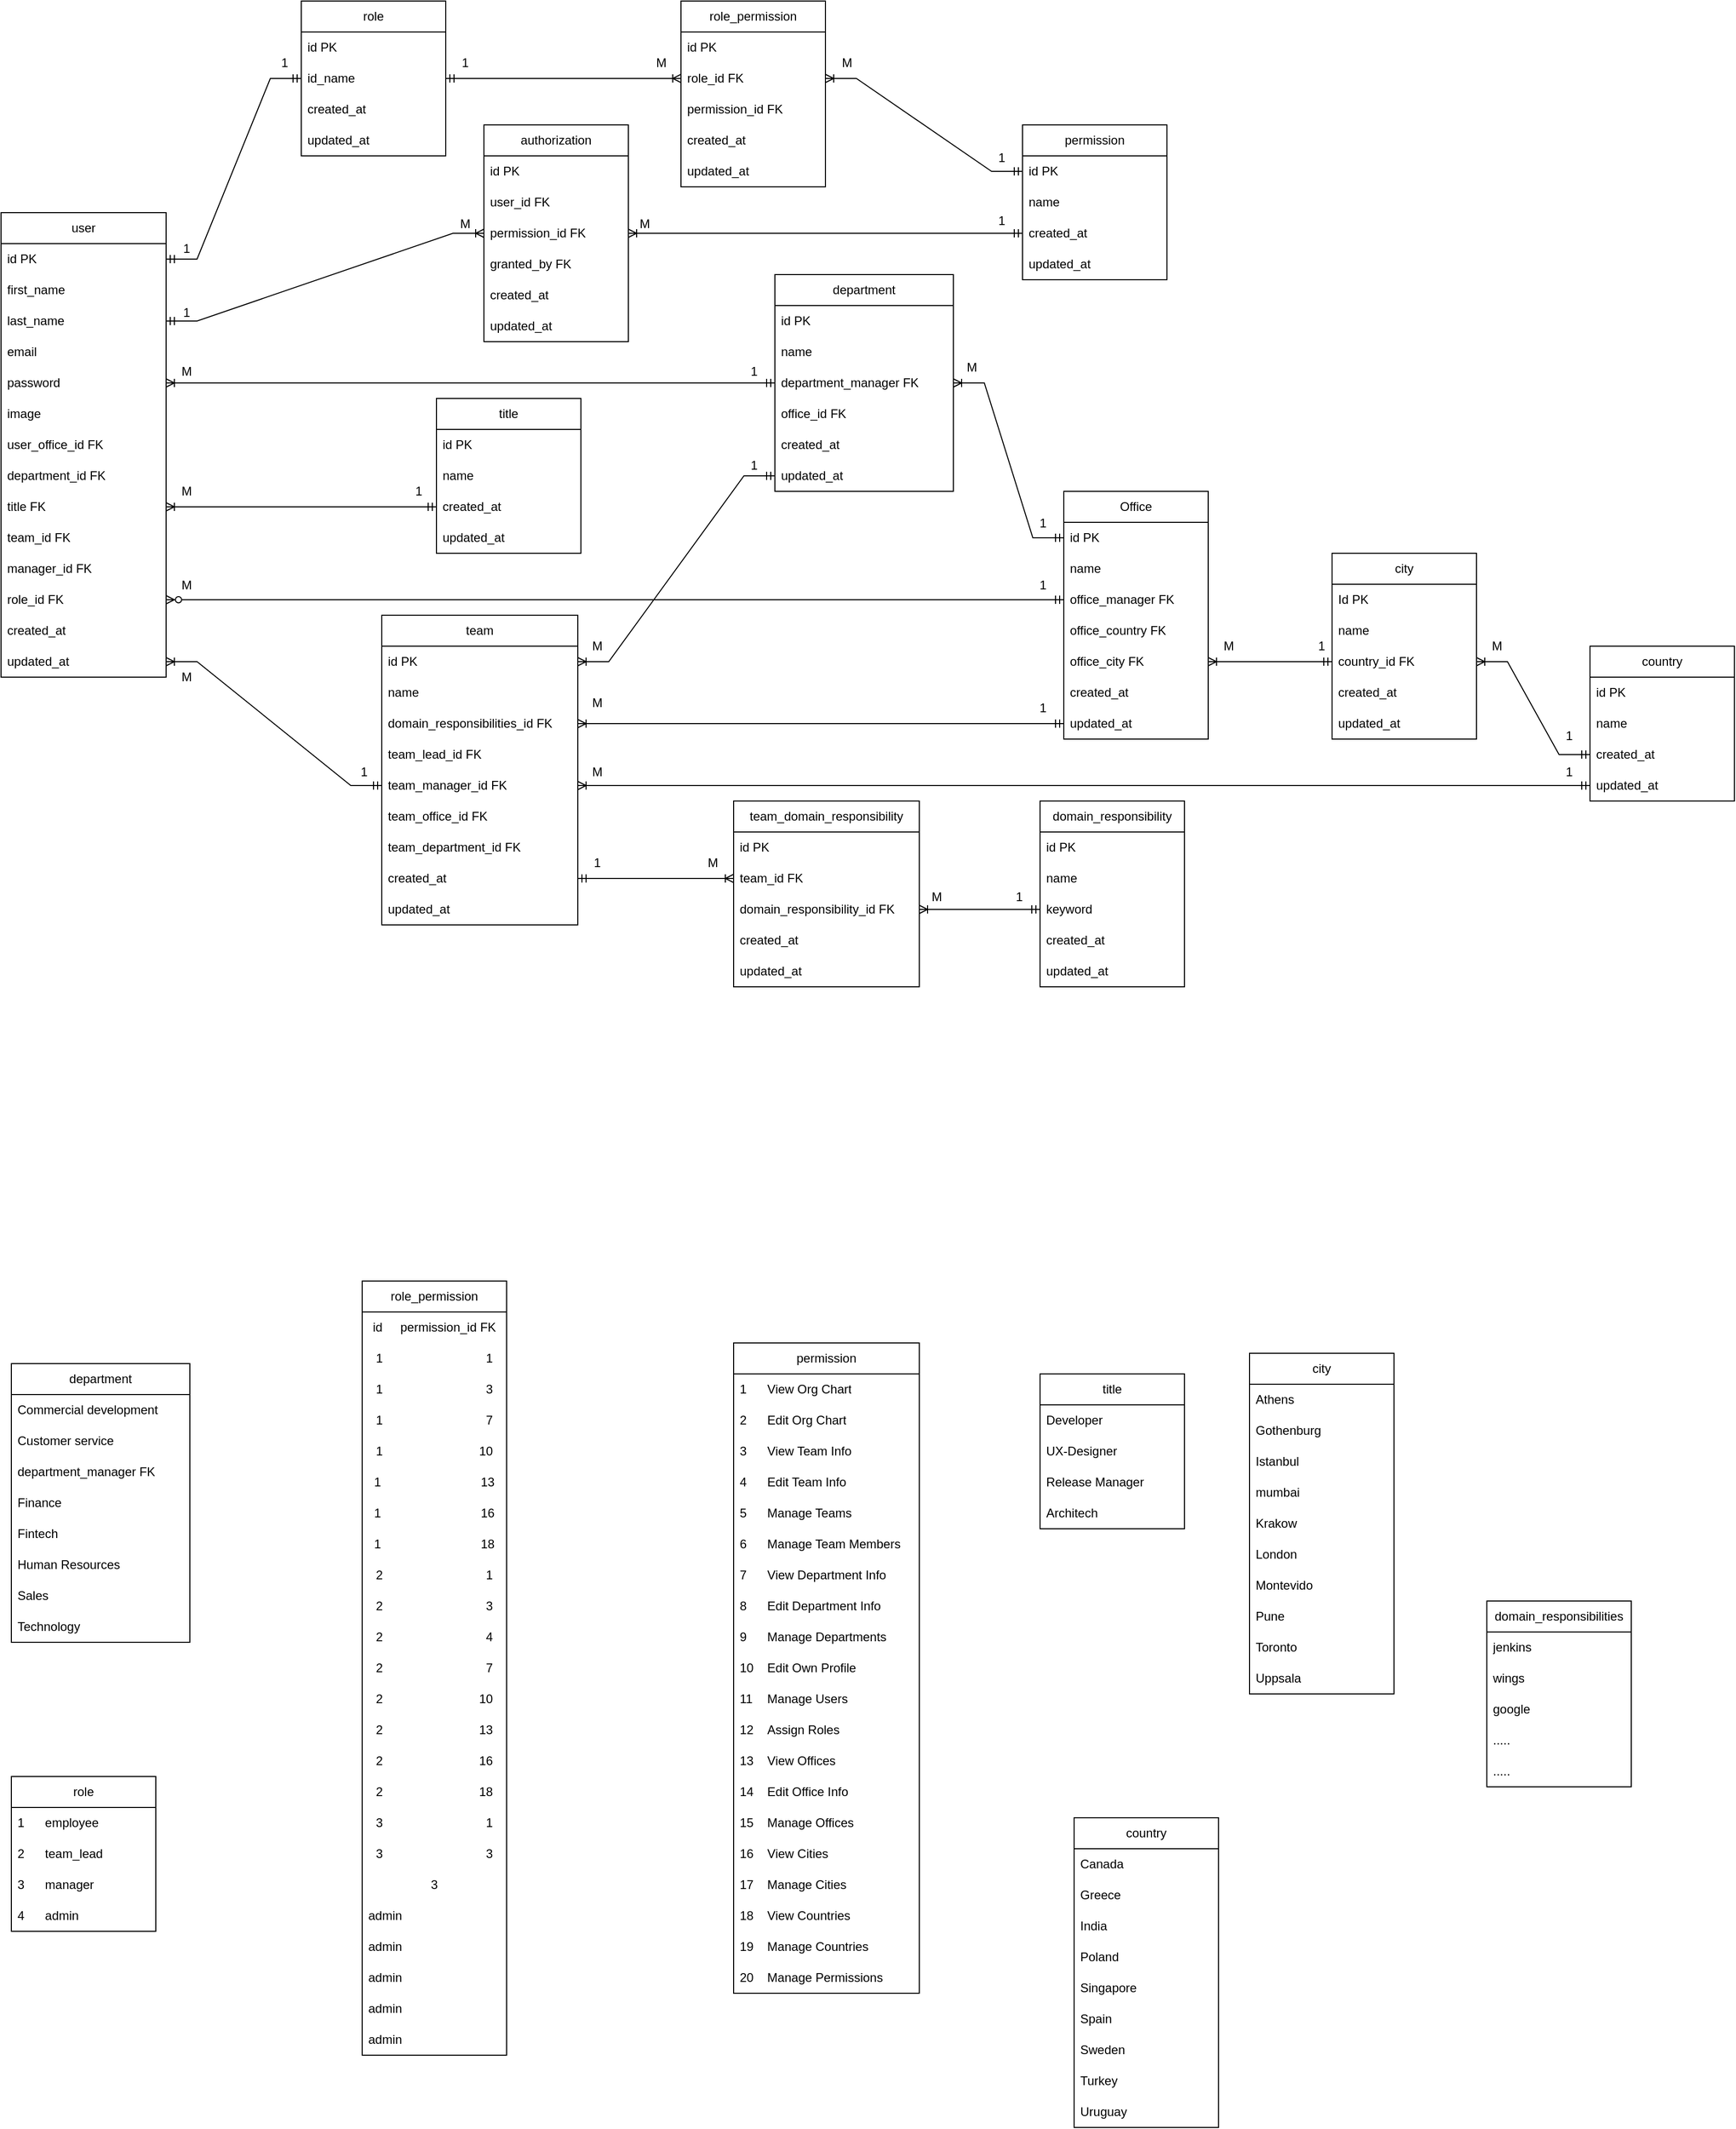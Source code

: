 <mxfile version="26.2.4">
  <diagram name="Page-1" id="JUQGR0BrOZ_qQU4gb64T">
    <mxGraphModel dx="3722" dy="1041" grid="1" gridSize="10" guides="1" tooltips="1" connect="1" arrows="1" fold="1" page="1" pageScale="1" pageWidth="1654" pageHeight="1169" math="0" shadow="0">
      <root>
        <mxCell id="0" />
        <mxCell id="1" parent="0" />
        <mxCell id="v7kNm6K1MWNFXJCOreMR-1" value="user" style="swimlane;fontStyle=0;childLayout=stackLayout;horizontal=1;startSize=30;horizontalStack=0;resizeParent=1;resizeParentMax=0;resizeLast=0;collapsible=1;marginBottom=0;whiteSpace=wrap;html=1;" parent="1" vertex="1">
          <mxGeometry x="-800" y="475" width="160" height="450" as="geometry" />
        </mxCell>
        <mxCell id="v7kNm6K1MWNFXJCOreMR-3" value="id PK" style="text;strokeColor=none;fillColor=none;align=left;verticalAlign=middle;spacingLeft=4;spacingRight=4;overflow=hidden;points=[[0,0.5],[1,0.5]];portConstraint=eastwest;rotatable=0;whiteSpace=wrap;html=1;" parent="v7kNm6K1MWNFXJCOreMR-1" vertex="1">
          <mxGeometry y="30" width="160" height="30" as="geometry" />
        </mxCell>
        <mxCell id="v7kNm6K1MWNFXJCOreMR-4" value="first_name" style="text;strokeColor=none;fillColor=none;align=left;verticalAlign=middle;spacingLeft=4;spacingRight=4;overflow=hidden;points=[[0,0.5],[1,0.5]];portConstraint=eastwest;rotatable=0;whiteSpace=wrap;html=1;" parent="v7kNm6K1MWNFXJCOreMR-1" vertex="1">
          <mxGeometry y="60" width="160" height="30" as="geometry" />
        </mxCell>
        <mxCell id="Kjwg2C8CIfIRWNNQpBOY-2" value="last_name" style="text;strokeColor=none;fillColor=none;align=left;verticalAlign=middle;spacingLeft=4;spacingRight=4;overflow=hidden;points=[[0,0.5],[1,0.5]];portConstraint=eastwest;rotatable=0;whiteSpace=wrap;html=1;" parent="v7kNm6K1MWNFXJCOreMR-1" vertex="1">
          <mxGeometry y="90" width="160" height="30" as="geometry" />
        </mxCell>
        <mxCell id="Kjwg2C8CIfIRWNNQpBOY-3" value="email" style="text;strokeColor=none;fillColor=none;align=left;verticalAlign=middle;spacingLeft=4;spacingRight=4;overflow=hidden;points=[[0,0.5],[1,0.5]];portConstraint=eastwest;rotatable=0;whiteSpace=wrap;html=1;" parent="v7kNm6K1MWNFXJCOreMR-1" vertex="1">
          <mxGeometry y="120" width="160" height="30" as="geometry" />
        </mxCell>
        <mxCell id="Kjwg2C8CIfIRWNNQpBOY-4" value="password" style="text;strokeColor=none;fillColor=none;align=left;verticalAlign=middle;spacingLeft=4;spacingRight=4;overflow=hidden;points=[[0,0.5],[1,0.5]];portConstraint=eastwest;rotatable=0;whiteSpace=wrap;html=1;" parent="v7kNm6K1MWNFXJCOreMR-1" vertex="1">
          <mxGeometry y="150" width="160" height="30" as="geometry" />
        </mxCell>
        <mxCell id="Kjwg2C8CIfIRWNNQpBOY-29" value="image" style="text;strokeColor=none;fillColor=none;align=left;verticalAlign=middle;spacingLeft=4;spacingRight=4;overflow=hidden;points=[[0,0.5],[1,0.5]];portConstraint=eastwest;rotatable=0;whiteSpace=wrap;html=1;" parent="v7kNm6K1MWNFXJCOreMR-1" vertex="1">
          <mxGeometry y="180" width="160" height="30" as="geometry" />
        </mxCell>
        <mxCell id="Kjwg2C8CIfIRWNNQpBOY-7" value="user_office_id FK" style="text;strokeColor=none;fillColor=none;align=left;verticalAlign=middle;spacingLeft=4;spacingRight=4;overflow=hidden;points=[[0,0.5],[1,0.5]];portConstraint=eastwest;rotatable=0;whiteSpace=wrap;html=1;" parent="v7kNm6K1MWNFXJCOreMR-1" vertex="1">
          <mxGeometry y="210" width="160" height="30" as="geometry" />
        </mxCell>
        <mxCell id="AqAkxgDN-hjgx-lMdRf3-10" value="department_id FK" style="text;strokeColor=none;fillColor=none;align=left;verticalAlign=middle;spacingLeft=4;spacingRight=4;overflow=hidden;points=[[0,0.5],[1,0.5]];portConstraint=eastwest;rotatable=0;whiteSpace=wrap;html=1;" parent="v7kNm6K1MWNFXJCOreMR-1" vertex="1">
          <mxGeometry y="240" width="160" height="30" as="geometry" />
        </mxCell>
        <mxCell id="Kjwg2C8CIfIRWNNQpBOY-28" value="title FK" style="text;strokeColor=none;fillColor=none;align=left;verticalAlign=middle;spacingLeft=4;spacingRight=4;overflow=hidden;points=[[0,0.5],[1,0.5]];portConstraint=eastwest;rotatable=0;whiteSpace=wrap;html=1;" parent="v7kNm6K1MWNFXJCOreMR-1" vertex="1">
          <mxGeometry y="270" width="160" height="30" as="geometry" />
        </mxCell>
        <mxCell id="Kjwg2C8CIfIRWNNQpBOY-6" value="team_id FK" style="text;strokeColor=none;fillColor=none;align=left;verticalAlign=middle;spacingLeft=4;spacingRight=4;overflow=hidden;points=[[0,0.5],[1,0.5]];portConstraint=eastwest;rotatable=0;whiteSpace=wrap;html=1;" parent="v7kNm6K1MWNFXJCOreMR-1" vertex="1">
          <mxGeometry y="300" width="160" height="30" as="geometry" />
        </mxCell>
        <mxCell id="Kjwg2C8CIfIRWNNQpBOY-8" value="manager_id FK" style="text;strokeColor=none;fillColor=none;align=left;verticalAlign=middle;spacingLeft=4;spacingRight=4;overflow=hidden;points=[[0,0.5],[1,0.5]];portConstraint=eastwest;rotatable=0;whiteSpace=wrap;html=1;" parent="v7kNm6K1MWNFXJCOreMR-1" vertex="1">
          <mxGeometry y="330" width="160" height="30" as="geometry" />
        </mxCell>
        <mxCell id="Kjwg2C8CIfIRWNNQpBOY-5" value="role_id FK" style="text;strokeColor=none;fillColor=none;align=left;verticalAlign=middle;spacingLeft=4;spacingRight=4;overflow=hidden;points=[[0,0.5],[1,0.5]];portConstraint=eastwest;rotatable=0;whiteSpace=wrap;html=1;" parent="v7kNm6K1MWNFXJCOreMR-1" vertex="1">
          <mxGeometry y="360" width="160" height="30" as="geometry" />
        </mxCell>
        <mxCell id="Kjwg2C8CIfIRWNNQpBOY-9" value="created_at" style="text;strokeColor=none;fillColor=none;align=left;verticalAlign=middle;spacingLeft=4;spacingRight=4;overflow=hidden;points=[[0,0.5],[1,0.5]];portConstraint=eastwest;rotatable=0;whiteSpace=wrap;html=1;" parent="v7kNm6K1MWNFXJCOreMR-1" vertex="1">
          <mxGeometry y="390" width="160" height="30" as="geometry" />
        </mxCell>
        <mxCell id="Kjwg2C8CIfIRWNNQpBOY-10" value="updated_at" style="text;strokeColor=none;fillColor=none;align=left;verticalAlign=middle;spacingLeft=4;spacingRight=4;overflow=hidden;points=[[0,0.5],[1,0.5]];portConstraint=eastwest;rotatable=0;whiteSpace=wrap;html=1;" parent="v7kNm6K1MWNFXJCOreMR-1" vertex="1">
          <mxGeometry y="420" width="160" height="30" as="geometry" />
        </mxCell>
        <mxCell id="v7kNm6K1MWNFXJCOreMR-5" value="authorization" style="swimlane;fontStyle=0;childLayout=stackLayout;horizontal=1;startSize=30;horizontalStack=0;resizeParent=1;resizeParentMax=0;resizeLast=0;collapsible=1;marginBottom=0;whiteSpace=wrap;html=1;" parent="1" vertex="1">
          <mxGeometry x="-332" y="390" width="140" height="210" as="geometry" />
        </mxCell>
        <mxCell id="v7kNm6K1MWNFXJCOreMR-6" value="id PK" style="text;strokeColor=none;fillColor=none;align=left;verticalAlign=middle;spacingLeft=4;spacingRight=4;overflow=hidden;points=[[0,0.5],[1,0.5]];portConstraint=eastwest;rotatable=0;whiteSpace=wrap;html=1;" parent="v7kNm6K1MWNFXJCOreMR-5" vertex="1">
          <mxGeometry y="30" width="140" height="30" as="geometry" />
        </mxCell>
        <mxCell id="v7kNm6K1MWNFXJCOreMR-7" value="user_id FK" style="text;strokeColor=none;fillColor=none;align=left;verticalAlign=middle;spacingLeft=4;spacingRight=4;overflow=hidden;points=[[0,0.5],[1,0.5]];portConstraint=eastwest;rotatable=0;whiteSpace=wrap;html=1;" parent="v7kNm6K1MWNFXJCOreMR-5" vertex="1">
          <mxGeometry y="60" width="140" height="30" as="geometry" />
        </mxCell>
        <mxCell id="v7kNm6K1MWNFXJCOreMR-8" value="permission_id FK" style="text;strokeColor=none;fillColor=none;align=left;verticalAlign=middle;spacingLeft=4;spacingRight=4;overflow=hidden;points=[[0,0.5],[1,0.5]];portConstraint=eastwest;rotatable=0;whiteSpace=wrap;html=1;" parent="v7kNm6K1MWNFXJCOreMR-5" vertex="1">
          <mxGeometry y="90" width="140" height="30" as="geometry" />
        </mxCell>
        <mxCell id="AqAkxgDN-hjgx-lMdRf3-53" value="granted_by FK" style="text;strokeColor=none;fillColor=none;align=left;verticalAlign=middle;spacingLeft=4;spacingRight=4;overflow=hidden;points=[[0,0.5],[1,0.5]];portConstraint=eastwest;rotatable=0;whiteSpace=wrap;html=1;" parent="v7kNm6K1MWNFXJCOreMR-5" vertex="1">
          <mxGeometry y="120" width="140" height="30" as="geometry" />
        </mxCell>
        <mxCell id="AqAkxgDN-hjgx-lMdRf3-54" value="created_at" style="text;strokeColor=none;fillColor=none;align=left;verticalAlign=middle;spacingLeft=4;spacingRight=4;overflow=hidden;points=[[0,0.5],[1,0.5]];portConstraint=eastwest;rotatable=0;whiteSpace=wrap;html=1;" parent="v7kNm6K1MWNFXJCOreMR-5" vertex="1">
          <mxGeometry y="150" width="140" height="30" as="geometry" />
        </mxCell>
        <mxCell id="AqAkxgDN-hjgx-lMdRf3-55" value="updated_at" style="text;strokeColor=none;fillColor=none;align=left;verticalAlign=middle;spacingLeft=4;spacingRight=4;overflow=hidden;points=[[0,0.5],[1,0.5]];portConstraint=eastwest;rotatable=0;whiteSpace=wrap;html=1;" parent="v7kNm6K1MWNFXJCOreMR-5" vertex="1">
          <mxGeometry y="180" width="140" height="30" as="geometry" />
        </mxCell>
        <mxCell id="v7kNm6K1MWNFXJCOreMR-9" value="team" style="swimlane;fontStyle=0;childLayout=stackLayout;horizontal=1;startSize=30;horizontalStack=0;resizeParent=1;resizeParentMax=0;resizeLast=0;collapsible=1;marginBottom=0;whiteSpace=wrap;html=1;" parent="1" vertex="1">
          <mxGeometry x="-431" y="865" width="190" height="300" as="geometry" />
        </mxCell>
        <mxCell id="v7kNm6K1MWNFXJCOreMR-10" value="id PK" style="text;strokeColor=none;fillColor=none;align=left;verticalAlign=middle;spacingLeft=4;spacingRight=4;overflow=hidden;points=[[0,0.5],[1,0.5]];portConstraint=eastwest;rotatable=0;whiteSpace=wrap;html=1;" parent="v7kNm6K1MWNFXJCOreMR-9" vertex="1">
          <mxGeometry y="30" width="190" height="30" as="geometry" />
        </mxCell>
        <mxCell id="v7kNm6K1MWNFXJCOreMR-11" value="name" style="text;strokeColor=none;fillColor=none;align=left;verticalAlign=middle;spacingLeft=4;spacingRight=4;overflow=hidden;points=[[0,0.5],[1,0.5]];portConstraint=eastwest;rotatable=0;whiteSpace=wrap;html=1;" parent="v7kNm6K1MWNFXJCOreMR-9" vertex="1">
          <mxGeometry y="60" width="190" height="30" as="geometry" />
        </mxCell>
        <mxCell id="Kjwg2C8CIfIRWNNQpBOY-170" value="domain_responsibilities_id FK" style="text;strokeColor=none;fillColor=none;align=left;verticalAlign=middle;spacingLeft=4;spacingRight=4;overflow=hidden;points=[[0,0.5],[1,0.5]];portConstraint=eastwest;rotatable=0;whiteSpace=wrap;html=1;" parent="v7kNm6K1MWNFXJCOreMR-9" vertex="1">
          <mxGeometry y="90" width="190" height="30" as="geometry" />
        </mxCell>
        <mxCell id="v7kNm6K1MWNFXJCOreMR-12" value="team_lead_id FK" style="text;strokeColor=none;fillColor=none;align=left;verticalAlign=middle;spacingLeft=4;spacingRight=4;overflow=hidden;points=[[0,0.5],[1,0.5]];portConstraint=eastwest;rotatable=0;whiteSpace=wrap;html=1;" parent="v7kNm6K1MWNFXJCOreMR-9" vertex="1">
          <mxGeometry y="120" width="190" height="30" as="geometry" />
        </mxCell>
        <mxCell id="Kjwg2C8CIfIRWNNQpBOY-101" value="team_manager_id FK" style="text;strokeColor=none;fillColor=none;align=left;verticalAlign=middle;spacingLeft=4;spacingRight=4;overflow=hidden;points=[[0,0.5],[1,0.5]];portConstraint=eastwest;rotatable=0;whiteSpace=wrap;html=1;" parent="v7kNm6K1MWNFXJCOreMR-9" vertex="1">
          <mxGeometry y="150" width="190" height="30" as="geometry" />
        </mxCell>
        <mxCell id="Kjwg2C8CIfIRWNNQpBOY-102" value="team_office_id FK" style="text;strokeColor=none;fillColor=none;align=left;verticalAlign=middle;spacingLeft=4;spacingRight=4;overflow=hidden;points=[[0,0.5],[1,0.5]];portConstraint=eastwest;rotatable=0;whiteSpace=wrap;html=1;" parent="v7kNm6K1MWNFXJCOreMR-9" vertex="1">
          <mxGeometry y="180" width="190" height="30" as="geometry" />
        </mxCell>
        <mxCell id="Kjwg2C8CIfIRWNNQpBOY-103" value="team_department_id FK" style="text;strokeColor=none;fillColor=none;align=left;verticalAlign=middle;spacingLeft=4;spacingRight=4;overflow=hidden;points=[[0,0.5],[1,0.5]];portConstraint=eastwest;rotatable=0;whiteSpace=wrap;html=1;" parent="v7kNm6K1MWNFXJCOreMR-9" vertex="1">
          <mxGeometry y="210" width="190" height="30" as="geometry" />
        </mxCell>
        <mxCell id="AqAkxgDN-hjgx-lMdRf3-64" value="created_at" style="text;strokeColor=none;fillColor=none;align=left;verticalAlign=middle;spacingLeft=4;spacingRight=4;overflow=hidden;points=[[0,0.5],[1,0.5]];portConstraint=eastwest;rotatable=0;whiteSpace=wrap;html=1;" parent="v7kNm6K1MWNFXJCOreMR-9" vertex="1">
          <mxGeometry y="240" width="190" height="30" as="geometry" />
        </mxCell>
        <mxCell id="AqAkxgDN-hjgx-lMdRf3-65" value="updated_at" style="text;strokeColor=none;fillColor=none;align=left;verticalAlign=middle;spacingLeft=4;spacingRight=4;overflow=hidden;points=[[0,0.5],[1,0.5]];portConstraint=eastwest;rotatable=0;whiteSpace=wrap;html=1;" parent="v7kNm6K1MWNFXJCOreMR-9" vertex="1">
          <mxGeometry y="270" width="190" height="30" as="geometry" />
        </mxCell>
        <mxCell id="v7kNm6K1MWNFXJCOreMR-13" value="Office" style="swimlane;fontStyle=0;childLayout=stackLayout;horizontal=1;startSize=30;horizontalStack=0;resizeParent=1;resizeParentMax=0;resizeLast=0;collapsible=1;marginBottom=0;whiteSpace=wrap;html=1;" parent="1" vertex="1">
          <mxGeometry x="230" y="745" width="140" height="240" as="geometry" />
        </mxCell>
        <mxCell id="v7kNm6K1MWNFXJCOreMR-14" value="id PK" style="text;strokeColor=none;fillColor=none;align=left;verticalAlign=middle;spacingLeft=4;spacingRight=4;overflow=hidden;points=[[0,0.5],[1,0.5]];portConstraint=eastwest;rotatable=0;whiteSpace=wrap;html=1;" parent="v7kNm6K1MWNFXJCOreMR-13" vertex="1">
          <mxGeometry y="30" width="140" height="30" as="geometry" />
        </mxCell>
        <mxCell id="v7kNm6K1MWNFXJCOreMR-15" value="name" style="text;strokeColor=none;fillColor=none;align=left;verticalAlign=middle;spacingLeft=4;spacingRight=4;overflow=hidden;points=[[0,0.5],[1,0.5]];portConstraint=eastwest;rotatable=0;whiteSpace=wrap;html=1;" parent="v7kNm6K1MWNFXJCOreMR-13" vertex="1">
          <mxGeometry y="60" width="140" height="30" as="geometry" />
        </mxCell>
        <mxCell id="Kjwg2C8CIfIRWNNQpBOY-174" value="office_manager FK" style="text;strokeColor=none;fillColor=none;align=left;verticalAlign=middle;spacingLeft=4;spacingRight=4;overflow=hidden;points=[[0,0.5],[1,0.5]];portConstraint=eastwest;rotatable=0;whiteSpace=wrap;html=1;" parent="v7kNm6K1MWNFXJCOreMR-13" vertex="1">
          <mxGeometry y="90" width="140" height="30" as="geometry" />
        </mxCell>
        <mxCell id="v7kNm6K1MWNFXJCOreMR-16" value="office_country FK" style="text;strokeColor=none;fillColor=none;align=left;verticalAlign=middle;spacingLeft=4;spacingRight=4;overflow=hidden;points=[[0,0.5],[1,0.5]];portConstraint=eastwest;rotatable=0;whiteSpace=wrap;html=1;" parent="v7kNm6K1MWNFXJCOreMR-13" vertex="1">
          <mxGeometry y="120" width="140" height="30" as="geometry" />
        </mxCell>
        <mxCell id="Kjwg2C8CIfIRWNNQpBOY-172" value="office_city FK" style="text;strokeColor=none;fillColor=none;align=left;verticalAlign=middle;spacingLeft=4;spacingRight=4;overflow=hidden;points=[[0,0.5],[1,0.5]];portConstraint=eastwest;rotatable=0;whiteSpace=wrap;html=1;" parent="v7kNm6K1MWNFXJCOreMR-13" vertex="1">
          <mxGeometry y="150" width="140" height="30" as="geometry" />
        </mxCell>
        <mxCell id="AqAkxgDN-hjgx-lMdRf3-70" value="created_at" style="text;strokeColor=none;fillColor=none;align=left;verticalAlign=middle;spacingLeft=4;spacingRight=4;overflow=hidden;points=[[0,0.5],[1,0.5]];portConstraint=eastwest;rotatable=0;whiteSpace=wrap;html=1;" parent="v7kNm6K1MWNFXJCOreMR-13" vertex="1">
          <mxGeometry y="180" width="140" height="30" as="geometry" />
        </mxCell>
        <mxCell id="AqAkxgDN-hjgx-lMdRf3-71" value="updated_at" style="text;strokeColor=none;fillColor=none;align=left;verticalAlign=middle;spacingLeft=4;spacingRight=4;overflow=hidden;points=[[0,0.5],[1,0.5]];portConstraint=eastwest;rotatable=0;whiteSpace=wrap;html=1;" parent="v7kNm6K1MWNFXJCOreMR-13" vertex="1">
          <mxGeometry y="210" width="140" height="30" as="geometry" />
        </mxCell>
        <mxCell id="v7kNm6K1MWNFXJCOreMR-17" value="permission" style="swimlane;fontStyle=0;childLayout=stackLayout;horizontal=1;startSize=30;horizontalStack=0;resizeParent=1;resizeParentMax=0;resizeLast=0;collapsible=1;marginBottom=0;whiteSpace=wrap;html=1;" parent="1" vertex="1">
          <mxGeometry x="190" y="390" width="140" height="150" as="geometry" />
        </mxCell>
        <mxCell id="v7kNm6K1MWNFXJCOreMR-18" value="id PK" style="text;strokeColor=none;fillColor=none;align=left;verticalAlign=middle;spacingLeft=4;spacingRight=4;overflow=hidden;points=[[0,0.5],[1,0.5]];portConstraint=eastwest;rotatable=0;whiteSpace=wrap;html=1;" parent="v7kNm6K1MWNFXJCOreMR-17" vertex="1">
          <mxGeometry y="30" width="140" height="30" as="geometry" />
        </mxCell>
        <mxCell id="v7kNm6K1MWNFXJCOreMR-19" value="name" style="text;strokeColor=none;fillColor=none;align=left;verticalAlign=middle;spacingLeft=4;spacingRight=4;overflow=hidden;points=[[0,0.5],[1,0.5]];portConstraint=eastwest;rotatable=0;whiteSpace=wrap;html=1;" parent="v7kNm6K1MWNFXJCOreMR-17" vertex="1">
          <mxGeometry y="60" width="140" height="30" as="geometry" />
        </mxCell>
        <mxCell id="AqAkxgDN-hjgx-lMdRf3-62" value="created_at" style="text;strokeColor=none;fillColor=none;align=left;verticalAlign=middle;spacingLeft=4;spacingRight=4;overflow=hidden;points=[[0,0.5],[1,0.5]];portConstraint=eastwest;rotatable=0;whiteSpace=wrap;html=1;" parent="v7kNm6K1MWNFXJCOreMR-17" vertex="1">
          <mxGeometry y="90" width="140" height="30" as="geometry" />
        </mxCell>
        <mxCell id="AqAkxgDN-hjgx-lMdRf3-63" value="updated_at" style="text;strokeColor=none;fillColor=none;align=left;verticalAlign=middle;spacingLeft=4;spacingRight=4;overflow=hidden;points=[[0,0.5],[1,0.5]];portConstraint=eastwest;rotatable=0;whiteSpace=wrap;html=1;" parent="v7kNm6K1MWNFXJCOreMR-17" vertex="1">
          <mxGeometry y="120" width="140" height="30" as="geometry" />
        </mxCell>
        <mxCell id="v7kNm6K1MWNFXJCOreMR-22" value="role" style="swimlane;fontStyle=0;childLayout=stackLayout;horizontal=1;startSize=30;horizontalStack=0;resizeParent=1;resizeParentMax=0;resizeLast=0;collapsible=1;marginBottom=0;whiteSpace=wrap;html=1;" parent="1" vertex="1">
          <mxGeometry x="-509" y="270" width="140" height="150" as="geometry" />
        </mxCell>
        <mxCell id="v7kNm6K1MWNFXJCOreMR-23" value="id PK" style="text;strokeColor=none;fillColor=none;align=left;verticalAlign=middle;spacingLeft=4;spacingRight=4;overflow=hidden;points=[[0,0.5],[1,0.5]];portConstraint=eastwest;rotatable=0;whiteSpace=wrap;html=1;" parent="v7kNm6K1MWNFXJCOreMR-22" vertex="1">
          <mxGeometry y="30" width="140" height="30" as="geometry" />
        </mxCell>
        <mxCell id="v7kNm6K1MWNFXJCOreMR-24" value="id_name" style="text;strokeColor=none;fillColor=none;align=left;verticalAlign=middle;spacingLeft=4;spacingRight=4;overflow=hidden;points=[[0,0.5],[1,0.5]];portConstraint=eastwest;rotatable=0;whiteSpace=wrap;html=1;" parent="v7kNm6K1MWNFXJCOreMR-22" vertex="1">
          <mxGeometry y="60" width="140" height="30" as="geometry" />
        </mxCell>
        <mxCell id="AqAkxgDN-hjgx-lMdRf3-56" value="created_at" style="text;strokeColor=none;fillColor=none;align=left;verticalAlign=middle;spacingLeft=4;spacingRight=4;overflow=hidden;points=[[0,0.5],[1,0.5]];portConstraint=eastwest;rotatable=0;whiteSpace=wrap;html=1;" parent="v7kNm6K1MWNFXJCOreMR-22" vertex="1">
          <mxGeometry y="90" width="140" height="30" as="geometry" />
        </mxCell>
        <mxCell id="AqAkxgDN-hjgx-lMdRf3-57" value="updated_at" style="text;strokeColor=none;fillColor=none;align=left;verticalAlign=middle;spacingLeft=4;spacingRight=4;overflow=hidden;points=[[0,0.5],[1,0.5]];portConstraint=eastwest;rotatable=0;whiteSpace=wrap;html=1;" parent="v7kNm6K1MWNFXJCOreMR-22" vertex="1">
          <mxGeometry y="120" width="140" height="30" as="geometry" />
        </mxCell>
        <mxCell id="Kjwg2C8CIfIRWNNQpBOY-22" value="1" style="text;html=1;align=center;verticalAlign=middle;whiteSpace=wrap;rounded=0;" parent="1" vertex="1">
          <mxGeometry x="-630" y="495" width="20" height="30" as="geometry" />
        </mxCell>
        <mxCell id="Kjwg2C8CIfIRWNNQpBOY-23" value="1" style="text;html=1;align=center;verticalAlign=middle;whiteSpace=wrap;rounded=0;" parent="1" vertex="1">
          <mxGeometry x="-535" y="315" width="20" height="30" as="geometry" />
        </mxCell>
        <mxCell id="Kjwg2C8CIfIRWNNQpBOY-30" value="role" style="swimlane;fontStyle=0;childLayout=stackLayout;horizontal=1;startSize=30;horizontalStack=0;resizeParent=1;resizeParentMax=0;resizeLast=0;collapsible=1;marginBottom=0;whiteSpace=wrap;html=1;" parent="1" vertex="1">
          <mxGeometry x="-790" y="1990" width="140" height="150" as="geometry" />
        </mxCell>
        <mxCell id="Kjwg2C8CIfIRWNNQpBOY-31" value="1&lt;span style=&quot;white-space: pre;&quot;&gt;&#x9;&lt;/span&gt;employee" style="text;strokeColor=none;fillColor=none;align=left;verticalAlign=middle;spacingLeft=4;spacingRight=4;overflow=hidden;points=[[0,0.5],[1,0.5]];portConstraint=eastwest;rotatable=0;whiteSpace=wrap;html=1;" parent="Kjwg2C8CIfIRWNNQpBOY-30" vertex="1">
          <mxGeometry y="30" width="140" height="30" as="geometry" />
        </mxCell>
        <mxCell id="Kjwg2C8CIfIRWNNQpBOY-70" value="2&lt;span style=&quot;background-color: transparent; color: light-dark(rgb(0, 0, 0), rgb(255, 255, 255)); white-space: pre;&quot;&gt;&#x9;&lt;/span&gt;&lt;span style=&quot;background-color: transparent; color: light-dark(rgb(0, 0, 0), rgb(255, 255, 255));&quot;&gt;team_lead&lt;/span&gt;" style="text;strokeColor=none;fillColor=none;align=left;verticalAlign=middle;spacingLeft=4;spacingRight=4;overflow=hidden;points=[[0,0.5],[1,0.5]];portConstraint=eastwest;rotatable=0;whiteSpace=wrap;html=1;" parent="Kjwg2C8CIfIRWNNQpBOY-30" vertex="1">
          <mxGeometry y="60" width="140" height="30" as="geometry" />
        </mxCell>
        <mxCell id="Kjwg2C8CIfIRWNNQpBOY-33" value="3&lt;span style=&quot;white-space: pre;&quot;&gt;&#x9;&lt;/span&gt;manager" style="text;strokeColor=none;fillColor=none;align=left;verticalAlign=middle;spacingLeft=4;spacingRight=4;overflow=hidden;points=[[0,0.5],[1,0.5]];portConstraint=eastwest;rotatable=0;whiteSpace=wrap;html=1;" parent="Kjwg2C8CIfIRWNNQpBOY-30" vertex="1">
          <mxGeometry y="90" width="140" height="30" as="geometry" />
        </mxCell>
        <mxCell id="Kjwg2C8CIfIRWNNQpBOY-32" value="4&lt;span style=&quot;white-space: pre;&quot;&gt;&#x9;&lt;/span&gt;admin" style="text;strokeColor=none;fillColor=none;align=left;verticalAlign=middle;spacingLeft=4;spacingRight=4;overflow=hidden;points=[[0,0.5],[1,0.5]];portConstraint=eastwest;rotatable=0;whiteSpace=wrap;html=1;" parent="Kjwg2C8CIfIRWNNQpBOY-30" vertex="1">
          <mxGeometry y="120" width="140" height="30" as="geometry" />
        </mxCell>
        <mxCell id="Kjwg2C8CIfIRWNNQpBOY-35" value="permission" style="swimlane;fontStyle=0;childLayout=stackLayout;horizontal=1;startSize=30;horizontalStack=0;resizeParent=1;resizeParentMax=0;resizeLast=0;collapsible=1;marginBottom=0;whiteSpace=wrap;html=1;" parent="1" vertex="1">
          <mxGeometry x="-90" y="1570" width="180" height="630" as="geometry" />
        </mxCell>
        <mxCell id="Kjwg2C8CIfIRWNNQpBOY-36" value="1&lt;span style=&quot;white-space: pre;&quot;&gt;&#x9;&lt;/span&gt;View Org Chart" style="text;strokeColor=none;fillColor=none;align=left;verticalAlign=middle;spacingLeft=4;spacingRight=4;overflow=hidden;points=[[0,0.5],[1,0.5]];portConstraint=eastwest;rotatable=0;whiteSpace=wrap;html=1;" parent="Kjwg2C8CIfIRWNNQpBOY-35" vertex="1">
          <mxGeometry y="30" width="180" height="30" as="geometry" />
        </mxCell>
        <mxCell id="Kjwg2C8CIfIRWNNQpBOY-37" value="2&lt;span style=&quot;white-space: pre;&quot;&gt;&#x9;&lt;/span&gt;Edit Org Chart" style="text;strokeColor=none;fillColor=none;align=left;verticalAlign=middle;spacingLeft=4;spacingRight=4;overflow=hidden;points=[[0,0.5],[1,0.5]];portConstraint=eastwest;rotatable=0;whiteSpace=wrap;html=1;" parent="Kjwg2C8CIfIRWNNQpBOY-35" vertex="1">
          <mxGeometry y="60" width="180" height="30" as="geometry" />
        </mxCell>
        <mxCell id="Kjwg2C8CIfIRWNNQpBOY-39" value="3&lt;span style=&quot;white-space: pre;&quot;&gt;&#x9;&lt;/span&gt;&lt;span style=&quot;background-color: transparent; color: light-dark(rgb(0, 0, 0), rgb(255, 255, 255));&quot;&gt;View Team Info&lt;/span&gt;" style="text;strokeColor=none;fillColor=none;align=left;verticalAlign=middle;spacingLeft=4;spacingRight=4;overflow=hidden;points=[[0,0.5],[1,0.5]];portConstraint=eastwest;rotatable=0;whiteSpace=wrap;html=1;" parent="Kjwg2C8CIfIRWNNQpBOY-35" vertex="1">
          <mxGeometry y="90" width="180" height="30" as="geometry" />
        </mxCell>
        <mxCell id="Kjwg2C8CIfIRWNNQpBOY-44" value="4&lt;span style=&quot;white-space: pre;&quot;&gt;&#x9;&lt;/span&gt;Edit Team Info" style="text;strokeColor=none;fillColor=none;align=left;verticalAlign=middle;spacingLeft=4;spacingRight=4;overflow=hidden;points=[[0,0.5],[1,0.5]];portConstraint=eastwest;rotatable=0;whiteSpace=wrap;html=1;" parent="Kjwg2C8CIfIRWNNQpBOY-35" vertex="1">
          <mxGeometry y="120" width="180" height="30" as="geometry" />
        </mxCell>
        <mxCell id="Kjwg2C8CIfIRWNNQpBOY-40" value="5&lt;span style=&quot;white-space: pre;&quot;&gt;&#x9;&lt;/span&gt;Manage Teams" style="text;strokeColor=none;fillColor=none;align=left;verticalAlign=middle;spacingLeft=4;spacingRight=4;overflow=hidden;points=[[0,0.5],[1,0.5]];portConstraint=eastwest;rotatable=0;whiteSpace=wrap;html=1;" parent="Kjwg2C8CIfIRWNNQpBOY-35" vertex="1">
          <mxGeometry y="150" width="180" height="30" as="geometry" />
        </mxCell>
        <mxCell id="Kjwg2C8CIfIRWNNQpBOY-41" value="6&lt;span style=&quot;white-space: pre;&quot;&gt;&#x9;&lt;/span&gt;Manage Team Members" style="text;strokeColor=none;fillColor=none;align=left;verticalAlign=middle;spacingLeft=4;spacingRight=4;overflow=hidden;points=[[0,0.5],[1,0.5]];portConstraint=eastwest;rotatable=0;whiteSpace=wrap;html=1;" parent="Kjwg2C8CIfIRWNNQpBOY-35" vertex="1">
          <mxGeometry y="180" width="180" height="30" as="geometry" />
        </mxCell>
        <mxCell id="Kjwg2C8CIfIRWNNQpBOY-42" value="7&lt;span style=&quot;white-space: pre;&quot;&gt;&#x9;&lt;/span&gt;View Department Info" style="text;strokeColor=none;fillColor=none;align=left;verticalAlign=middle;spacingLeft=4;spacingRight=4;overflow=hidden;points=[[0,0.5],[1,0.5]];portConstraint=eastwest;rotatable=0;whiteSpace=wrap;html=1;" parent="Kjwg2C8CIfIRWNNQpBOY-35" vertex="1">
          <mxGeometry y="210" width="180" height="30" as="geometry" />
        </mxCell>
        <mxCell id="Kjwg2C8CIfIRWNNQpBOY-69" value="8&lt;span style=&quot;white-space: pre;&quot;&gt;&#x9;&lt;/span&gt;Edit Department Info" style="text;strokeColor=none;fillColor=none;align=left;verticalAlign=middle;spacingLeft=4;spacingRight=4;overflow=hidden;points=[[0,0.5],[1,0.5]];portConstraint=eastwest;rotatable=0;whiteSpace=wrap;html=1;" parent="Kjwg2C8CIfIRWNNQpBOY-35" vertex="1">
          <mxGeometry y="240" width="180" height="30" as="geometry" />
        </mxCell>
        <mxCell id="Kjwg2C8CIfIRWNNQpBOY-43" value="9&lt;span style=&quot;white-space: pre;&quot;&gt;&#x9;&lt;/span&gt;Manage Departments" style="text;strokeColor=none;fillColor=none;align=left;verticalAlign=middle;spacingLeft=4;spacingRight=4;overflow=hidden;points=[[0,0.5],[1,0.5]];portConstraint=eastwest;rotatable=0;whiteSpace=wrap;html=1;" parent="Kjwg2C8CIfIRWNNQpBOY-35" vertex="1">
          <mxGeometry y="270" width="180" height="30" as="geometry" />
        </mxCell>
        <mxCell id="Kjwg2C8CIfIRWNNQpBOY-38" value="10&lt;span style=&quot;white-space: pre;&quot;&gt;&#x9;&lt;/span&gt;Edit Own Profile" style="text;strokeColor=none;fillColor=none;align=left;verticalAlign=middle;spacingLeft=4;spacingRight=4;overflow=hidden;points=[[0,0.5],[1,0.5]];portConstraint=eastwest;rotatable=0;whiteSpace=wrap;html=1;" parent="Kjwg2C8CIfIRWNNQpBOY-35" vertex="1">
          <mxGeometry y="300" width="180" height="30" as="geometry" />
        </mxCell>
        <mxCell id="Kjwg2C8CIfIRWNNQpBOY-45" value="11&lt;span style=&quot;white-space: pre;&quot;&gt;&#x9;&lt;/span&gt;Manage Users" style="text;strokeColor=none;fillColor=none;align=left;verticalAlign=middle;spacingLeft=4;spacingRight=4;overflow=hidden;points=[[0,0.5],[1,0.5]];portConstraint=eastwest;rotatable=0;whiteSpace=wrap;html=1;" parent="Kjwg2C8CIfIRWNNQpBOY-35" vertex="1">
          <mxGeometry y="330" width="180" height="30" as="geometry" />
        </mxCell>
        <mxCell id="Kjwg2C8CIfIRWNNQpBOY-46" value="12&lt;span style=&quot;white-space: pre;&quot;&gt;&#x9;&lt;/span&gt;Assign Roles" style="text;strokeColor=none;fillColor=none;align=left;verticalAlign=middle;spacingLeft=4;spacingRight=4;overflow=hidden;points=[[0,0.5],[1,0.5]];portConstraint=eastwest;rotatable=0;whiteSpace=wrap;html=1;" parent="Kjwg2C8CIfIRWNNQpBOY-35" vertex="1">
          <mxGeometry y="360" width="180" height="30" as="geometry" />
        </mxCell>
        <mxCell id="Kjwg2C8CIfIRWNNQpBOY-47" value="13&lt;span style=&quot;white-space: pre;&quot;&gt;&#x9;&lt;/span&gt;View Offices" style="text;strokeColor=none;fillColor=none;align=left;verticalAlign=middle;spacingLeft=4;spacingRight=4;overflow=hidden;points=[[0,0.5],[1,0.5]];portConstraint=eastwest;rotatable=0;whiteSpace=wrap;html=1;" parent="Kjwg2C8CIfIRWNNQpBOY-35" vertex="1">
          <mxGeometry y="390" width="180" height="30" as="geometry" />
        </mxCell>
        <mxCell id="Kjwg2C8CIfIRWNNQpBOY-48" value="14&lt;span style=&quot;white-space: pre;&quot;&gt;&#x9;&lt;/span&gt;Edit Office Info" style="text;strokeColor=none;fillColor=none;align=left;verticalAlign=middle;spacingLeft=4;spacingRight=4;overflow=hidden;points=[[0,0.5],[1,0.5]];portConstraint=eastwest;rotatable=0;whiteSpace=wrap;html=1;" parent="Kjwg2C8CIfIRWNNQpBOY-35" vertex="1">
          <mxGeometry y="420" width="180" height="30" as="geometry" />
        </mxCell>
        <mxCell id="Kjwg2C8CIfIRWNNQpBOY-58" value="15&lt;span style=&quot;white-space: pre;&quot;&gt;&#x9;&lt;/span&gt;Manage Offices" style="text;strokeColor=none;fillColor=none;align=left;verticalAlign=middle;spacingLeft=4;spacingRight=4;overflow=hidden;points=[[0,0.5],[1,0.5]];portConstraint=eastwest;rotatable=0;whiteSpace=wrap;html=1;" parent="Kjwg2C8CIfIRWNNQpBOY-35" vertex="1">
          <mxGeometry y="450" width="180" height="30" as="geometry" />
        </mxCell>
        <mxCell id="Kjwg2C8CIfIRWNNQpBOY-59" value="16&lt;span style=&quot;white-space: pre;&quot;&gt;&#x9;&lt;/span&gt;View Cities" style="text;strokeColor=none;fillColor=none;align=left;verticalAlign=middle;spacingLeft=4;spacingRight=4;overflow=hidden;points=[[0,0.5],[1,0.5]];portConstraint=eastwest;rotatable=0;whiteSpace=wrap;html=1;" parent="Kjwg2C8CIfIRWNNQpBOY-35" vertex="1">
          <mxGeometry y="480" width="180" height="30" as="geometry" />
        </mxCell>
        <mxCell id="Kjwg2C8CIfIRWNNQpBOY-60" value="17&lt;span style=&quot;white-space: pre;&quot;&gt;&#x9;&lt;/span&gt;Manage Cities" style="text;strokeColor=none;fillColor=none;align=left;verticalAlign=middle;spacingLeft=4;spacingRight=4;overflow=hidden;points=[[0,0.5],[1,0.5]];portConstraint=eastwest;rotatable=0;whiteSpace=wrap;html=1;" parent="Kjwg2C8CIfIRWNNQpBOY-35" vertex="1">
          <mxGeometry y="510" width="180" height="30" as="geometry" />
        </mxCell>
        <mxCell id="Kjwg2C8CIfIRWNNQpBOY-61" value="18&lt;span style=&quot;white-space: pre;&quot;&gt;&#x9;&lt;/span&gt;View Countries" style="text;strokeColor=none;fillColor=none;align=left;verticalAlign=middle;spacingLeft=4;spacingRight=4;overflow=hidden;points=[[0,0.5],[1,0.5]];portConstraint=eastwest;rotatable=0;whiteSpace=wrap;html=1;" parent="Kjwg2C8CIfIRWNNQpBOY-35" vertex="1">
          <mxGeometry y="540" width="180" height="30" as="geometry" />
        </mxCell>
        <mxCell id="Kjwg2C8CIfIRWNNQpBOY-62" value="19&lt;span style=&quot;white-space: pre;&quot;&gt;&#x9;&lt;/span&gt;Manage Countries" style="text;strokeColor=none;fillColor=none;align=left;verticalAlign=middle;spacingLeft=4;spacingRight=4;overflow=hidden;points=[[0,0.5],[1,0.5]];portConstraint=eastwest;rotatable=0;whiteSpace=wrap;html=1;" parent="Kjwg2C8CIfIRWNNQpBOY-35" vertex="1">
          <mxGeometry y="570" width="180" height="30" as="geometry" />
        </mxCell>
        <mxCell id="Kjwg2C8CIfIRWNNQpBOY-65" value="20&lt;span style=&quot;white-space: pre;&quot;&gt;&#x9;&lt;/span&gt;Manage Permissions" style="text;strokeColor=none;fillColor=none;align=left;verticalAlign=middle;spacingLeft=4;spacingRight=4;overflow=hidden;points=[[0,0.5],[1,0.5]];portConstraint=eastwest;rotatable=0;whiteSpace=wrap;html=1;" parent="Kjwg2C8CIfIRWNNQpBOY-35" vertex="1">
          <mxGeometry y="600" width="180" height="30" as="geometry" />
        </mxCell>
        <mxCell id="Kjwg2C8CIfIRWNNQpBOY-49" value="department" style="swimlane;fontStyle=0;childLayout=stackLayout;horizontal=1;startSize=30;horizontalStack=0;resizeParent=1;resizeParentMax=0;resizeLast=0;collapsible=1;marginBottom=0;whiteSpace=wrap;html=1;" parent="1" vertex="1">
          <mxGeometry x="-50" y="535" width="173" height="210" as="geometry" />
        </mxCell>
        <mxCell id="Kjwg2C8CIfIRWNNQpBOY-50" value="id PK" style="text;strokeColor=none;fillColor=none;align=left;verticalAlign=middle;spacingLeft=4;spacingRight=4;overflow=hidden;points=[[0,0.5],[1,0.5]];portConstraint=eastwest;rotatable=0;whiteSpace=wrap;html=1;" parent="Kjwg2C8CIfIRWNNQpBOY-49" vertex="1">
          <mxGeometry y="30" width="173" height="30" as="geometry" />
        </mxCell>
        <mxCell id="Kjwg2C8CIfIRWNNQpBOY-51" value="name" style="text;strokeColor=none;fillColor=none;align=left;verticalAlign=middle;spacingLeft=4;spacingRight=4;overflow=hidden;points=[[0,0.5],[1,0.5]];portConstraint=eastwest;rotatable=0;whiteSpace=wrap;html=1;" parent="Kjwg2C8CIfIRWNNQpBOY-49" vertex="1">
          <mxGeometry y="60" width="173" height="30" as="geometry" />
        </mxCell>
        <mxCell id="AqAkxgDN-hjgx-lMdRf3-96" value="department_manager FK" style="text;strokeColor=none;fillColor=none;align=left;verticalAlign=middle;spacingLeft=4;spacingRight=4;overflow=hidden;points=[[0,0.5],[1,0.5]];portConstraint=eastwest;rotatable=0;whiteSpace=wrap;html=1;" parent="Kjwg2C8CIfIRWNNQpBOY-49" vertex="1">
          <mxGeometry y="90" width="173" height="30" as="geometry" />
        </mxCell>
        <mxCell id="Kjwg2C8CIfIRWNNQpBOY-52" value="office_id FK" style="text;strokeColor=none;fillColor=none;align=left;verticalAlign=middle;spacingLeft=4;spacingRight=4;overflow=hidden;points=[[0,0.5],[1,0.5]];portConstraint=eastwest;rotatable=0;whiteSpace=wrap;html=1;" parent="Kjwg2C8CIfIRWNNQpBOY-49" vertex="1">
          <mxGeometry y="120" width="173" height="30" as="geometry" />
        </mxCell>
        <mxCell id="AqAkxgDN-hjgx-lMdRf3-66" value="created_at" style="text;strokeColor=none;fillColor=none;align=left;verticalAlign=middle;spacingLeft=4;spacingRight=4;overflow=hidden;points=[[0,0.5],[1,0.5]];portConstraint=eastwest;rotatable=0;whiteSpace=wrap;html=1;" parent="Kjwg2C8CIfIRWNNQpBOY-49" vertex="1">
          <mxGeometry y="150" width="173" height="30" as="geometry" />
        </mxCell>
        <mxCell id="AqAkxgDN-hjgx-lMdRf3-67" value="updated_at" style="text;strokeColor=none;fillColor=none;align=left;verticalAlign=middle;spacingLeft=4;spacingRight=4;overflow=hidden;points=[[0,0.5],[1,0.5]];portConstraint=eastwest;rotatable=0;whiteSpace=wrap;html=1;" parent="Kjwg2C8CIfIRWNNQpBOY-49" vertex="1">
          <mxGeometry y="180" width="173" height="30" as="geometry" />
        </mxCell>
        <mxCell id="Kjwg2C8CIfIRWNNQpBOY-53" value="role_permission" style="swimlane;fontStyle=0;childLayout=stackLayout;horizontal=1;startSize=30;horizontalStack=0;resizeParent=1;resizeParentMax=0;resizeLast=0;collapsible=1;marginBottom=0;whiteSpace=wrap;html=1;" parent="1" vertex="1">
          <mxGeometry x="-450" y="1510" width="140" height="750" as="geometry" />
        </mxCell>
        <mxCell id="Kjwg2C8CIfIRWNNQpBOY-54" value="id&lt;span style=&quot;white-space: pre;&quot;&gt;&#x9;&lt;/span&gt;permission_id FK" style="text;strokeColor=none;fillColor=none;align=center;verticalAlign=middle;spacingLeft=4;spacingRight=4;overflow=hidden;points=[[0,0.5],[1,0.5]];portConstraint=eastwest;rotatable=0;whiteSpace=wrap;html=1;" parent="Kjwg2C8CIfIRWNNQpBOY-53" vertex="1">
          <mxGeometry y="30" width="140" height="30" as="geometry" />
        </mxCell>
        <mxCell id="Kjwg2C8CIfIRWNNQpBOY-55" value="1&lt;span style=&quot;white-space: pre;&quot;&gt;&#x9;&lt;/span&gt;&lt;span style=&quot;white-space: pre;&quot;&gt;&#x9;&lt;/span&gt;&lt;span style=&quot;white-space: pre;&quot;&gt;&#x9;&lt;span style=&quot;white-space: pre;&quot;&gt;&#x9;&lt;/span&gt;&lt;/span&gt;1" style="text;strokeColor=none;fillColor=none;align=center;verticalAlign=middle;spacingLeft=4;spacingRight=4;overflow=hidden;points=[[0,0.5],[1,0.5]];portConstraint=eastwest;rotatable=0;whiteSpace=wrap;html=1;" parent="Kjwg2C8CIfIRWNNQpBOY-53" vertex="1">
          <mxGeometry y="60" width="140" height="30" as="geometry" />
        </mxCell>
        <mxCell id="Kjwg2C8CIfIRWNNQpBOY-56" value="&lt;div style=&quot;&quot;&gt;1&lt;span style=&quot;white-space: pre;&quot;&gt;&#x9;&lt;/span&gt;&lt;span style=&quot;white-space: pre;&quot;&gt;&#x9;&lt;/span&gt;&lt;span style=&quot;white-space: pre;&quot;&gt;&#x9;&lt;/span&gt;&lt;span style=&quot;white-space: pre;&quot;&gt;&#x9;&lt;/span&gt;3&lt;/div&gt;" style="text;strokeColor=none;fillColor=none;align=center;verticalAlign=middle;spacingLeft=4;spacingRight=4;overflow=hidden;points=[[0,0.5],[1,0.5]];portConstraint=eastwest;rotatable=0;whiteSpace=wrap;html=1;" parent="Kjwg2C8CIfIRWNNQpBOY-53" vertex="1">
          <mxGeometry y="90" width="140" height="30" as="geometry" />
        </mxCell>
        <mxCell id="Kjwg2C8CIfIRWNNQpBOY-71" value="1&lt;span style=&quot;white-space: pre;&quot;&gt;&#x9;&lt;/span&gt;&lt;span style=&quot;white-space: pre;&quot;&gt;&#x9;&lt;/span&gt;&lt;span style=&quot;white-space: pre;&quot;&gt;&#x9;&lt;/span&gt;&lt;span style=&quot;white-space: pre;&quot;&gt;&#x9;&lt;/span&gt;7" style="text;strokeColor=none;fillColor=none;align=center;verticalAlign=middle;spacingLeft=4;spacingRight=4;overflow=hidden;points=[[0,0.5],[1,0.5]];portConstraint=eastwest;rotatable=0;whiteSpace=wrap;html=1;" parent="Kjwg2C8CIfIRWNNQpBOY-53" vertex="1">
          <mxGeometry y="120" width="140" height="30" as="geometry" />
        </mxCell>
        <mxCell id="Kjwg2C8CIfIRWNNQpBOY-86" value="1&amp;nbsp; &amp;nbsp; &amp;nbsp; &amp;nbsp; &amp;nbsp; &amp;nbsp; &amp;nbsp; &amp;nbsp; &amp;nbsp; &amp;nbsp; &amp;nbsp; &amp;nbsp; &amp;nbsp; &amp;nbsp; 10" style="text;strokeColor=none;fillColor=none;align=center;verticalAlign=middle;spacingLeft=4;spacingRight=4;overflow=hidden;points=[[0,0.5],[1,0.5]];portConstraint=eastwest;rotatable=0;whiteSpace=wrap;html=1;" parent="Kjwg2C8CIfIRWNNQpBOY-53" vertex="1">
          <mxGeometry y="150" width="140" height="30" as="geometry" />
        </mxCell>
        <mxCell id="Kjwg2C8CIfIRWNNQpBOY-72" value="&lt;div style=&quot;&quot;&gt;1&amp;nbsp; &amp;nbsp; &amp;nbsp; &amp;nbsp; &amp;nbsp; &amp;nbsp; &amp;nbsp; &amp;nbsp; &amp;nbsp; &amp;nbsp; &amp;nbsp; &amp;nbsp; &amp;nbsp; &amp;nbsp; &amp;nbsp;13&lt;/div&gt;" style="text;strokeColor=none;fillColor=none;align=center;verticalAlign=middle;spacingLeft=4;spacingRight=4;overflow=hidden;points=[[0,0.5],[1,0.5]];portConstraint=eastwest;rotatable=0;whiteSpace=wrap;html=1;" parent="Kjwg2C8CIfIRWNNQpBOY-53" vertex="1">
          <mxGeometry y="180" width="140" height="30" as="geometry" />
        </mxCell>
        <mxCell id="Kjwg2C8CIfIRWNNQpBOY-73" value="1&amp;nbsp; &amp;nbsp; &amp;nbsp; &amp;nbsp; &amp;nbsp; &amp;nbsp; &amp;nbsp; &amp;nbsp; &amp;nbsp; &amp;nbsp; &amp;nbsp; &amp;nbsp; &amp;nbsp; &amp;nbsp; &amp;nbsp;16" style="text;strokeColor=none;fillColor=none;align=center;verticalAlign=middle;spacingLeft=4;spacingRight=4;overflow=hidden;points=[[0,0.5],[1,0.5]];portConstraint=eastwest;rotatable=0;whiteSpace=wrap;html=1;" parent="Kjwg2C8CIfIRWNNQpBOY-53" vertex="1">
          <mxGeometry y="210" width="140" height="30" as="geometry" />
        </mxCell>
        <mxCell id="Kjwg2C8CIfIRWNNQpBOY-74" value="1&amp;nbsp; &amp;nbsp; &amp;nbsp; &amp;nbsp; &amp;nbsp; &amp;nbsp; &amp;nbsp; &amp;nbsp; &amp;nbsp; &amp;nbsp; &amp;nbsp; &amp;nbsp; &amp;nbsp; &amp;nbsp; &amp;nbsp;18" style="text;strokeColor=none;fillColor=none;align=center;verticalAlign=middle;spacingLeft=4;spacingRight=4;overflow=hidden;points=[[0,0.5],[1,0.5]];portConstraint=eastwest;rotatable=0;whiteSpace=wrap;html=1;" parent="Kjwg2C8CIfIRWNNQpBOY-53" vertex="1">
          <mxGeometry y="240" width="140" height="30" as="geometry" />
        </mxCell>
        <mxCell id="Kjwg2C8CIfIRWNNQpBOY-75" value="2&lt;span style=&quot;white-space: pre;&quot;&gt;&#x9;&lt;/span&gt;&lt;span style=&quot;white-space: pre;&quot;&gt;&#x9;&lt;/span&gt;&lt;span style=&quot;white-space: pre;&quot;&gt;&#x9;&lt;/span&gt;&lt;span style=&quot;white-space: pre;&quot;&gt;&#x9;&lt;/span&gt;1" style="text;strokeColor=none;fillColor=none;align=center;verticalAlign=middle;spacingLeft=4;spacingRight=4;overflow=hidden;points=[[0,0.5],[1,0.5]];portConstraint=eastwest;rotatable=0;whiteSpace=wrap;html=1;" parent="Kjwg2C8CIfIRWNNQpBOY-53" vertex="1">
          <mxGeometry y="270" width="140" height="30" as="geometry" />
        </mxCell>
        <mxCell id="Kjwg2C8CIfIRWNNQpBOY-76" value="2&lt;span style=&quot;white-space: pre;&quot;&gt;&#x9;&lt;/span&gt;&lt;span style=&quot;white-space: pre;&quot;&gt;&#x9;&lt;/span&gt;&lt;span style=&quot;white-space: pre;&quot;&gt;&#x9;&lt;/span&gt;&lt;span style=&quot;white-space: pre;&quot;&gt;&#x9;&lt;/span&gt;3" style="text;strokeColor=none;fillColor=none;align=center;verticalAlign=middle;spacingLeft=4;spacingRight=4;overflow=hidden;points=[[0,0.5],[1,0.5]];portConstraint=eastwest;rotatable=0;whiteSpace=wrap;html=1;" parent="Kjwg2C8CIfIRWNNQpBOY-53" vertex="1">
          <mxGeometry y="300" width="140" height="30" as="geometry" />
        </mxCell>
        <mxCell id="Kjwg2C8CIfIRWNNQpBOY-77" value="2&lt;span style=&quot;white-space: pre;&quot;&gt;&#x9;&lt;/span&gt;&lt;span style=&quot;white-space: pre;&quot;&gt;&#x9;&lt;/span&gt;&lt;span style=&quot;white-space: pre;&quot;&gt;&#x9;&lt;/span&gt;&lt;span style=&quot;white-space: pre;&quot;&gt;&#x9;&lt;/span&gt;4" style="text;strokeColor=none;fillColor=none;align=center;verticalAlign=middle;spacingLeft=4;spacingRight=4;overflow=hidden;points=[[0,0.5],[1,0.5]];portConstraint=eastwest;rotatable=0;whiteSpace=wrap;html=1;" parent="Kjwg2C8CIfIRWNNQpBOY-53" vertex="1">
          <mxGeometry y="330" width="140" height="30" as="geometry" />
        </mxCell>
        <mxCell id="Kjwg2C8CIfIRWNNQpBOY-79" value="2&lt;span style=&quot;white-space: pre;&quot;&gt;&#x9;&lt;/span&gt;&lt;span style=&quot;white-space: pre;&quot;&gt;&#x9;&lt;/span&gt;&lt;span style=&quot;white-space: pre;&quot;&gt;&#x9;&lt;/span&gt;&lt;span style=&quot;white-space: pre;&quot;&gt;&#x9;&lt;/span&gt;7" style="text;strokeColor=none;fillColor=none;align=center;verticalAlign=middle;spacingLeft=4;spacingRight=4;overflow=hidden;points=[[0,0.5],[1,0.5]];portConstraint=eastwest;rotatable=0;whiteSpace=wrap;html=1;" parent="Kjwg2C8CIfIRWNNQpBOY-53" vertex="1">
          <mxGeometry y="360" width="140" height="30" as="geometry" />
        </mxCell>
        <mxCell id="Kjwg2C8CIfIRWNNQpBOY-80" value="2&amp;nbsp; &amp;nbsp; &amp;nbsp; &amp;nbsp; &amp;nbsp; &amp;nbsp; &amp;nbsp; &amp;nbsp; &amp;nbsp; &amp;nbsp; &amp;nbsp; &amp;nbsp; &amp;nbsp; &amp;nbsp; 10" style="text;strokeColor=none;fillColor=none;align=center;verticalAlign=middle;spacingLeft=4;spacingRight=4;overflow=hidden;points=[[0,0.5],[1,0.5]];portConstraint=eastwest;rotatable=0;whiteSpace=wrap;html=1;" parent="Kjwg2C8CIfIRWNNQpBOY-53" vertex="1">
          <mxGeometry y="390" width="140" height="30" as="geometry" />
        </mxCell>
        <mxCell id="Kjwg2C8CIfIRWNNQpBOY-81" value="2&amp;nbsp; &amp;nbsp; &amp;nbsp; &amp;nbsp; &amp;nbsp; &amp;nbsp; &amp;nbsp; &amp;nbsp; &amp;nbsp; &amp;nbsp; &amp;nbsp; &amp;nbsp; &amp;nbsp; &amp;nbsp; 13" style="text;strokeColor=none;fillColor=none;align=center;verticalAlign=middle;spacingLeft=4;spacingRight=4;overflow=hidden;points=[[0,0.5],[1,0.5]];portConstraint=eastwest;rotatable=0;whiteSpace=wrap;html=1;" parent="Kjwg2C8CIfIRWNNQpBOY-53" vertex="1">
          <mxGeometry y="420" width="140" height="30" as="geometry" />
        </mxCell>
        <mxCell id="Kjwg2C8CIfIRWNNQpBOY-82" value="2&amp;nbsp; &amp;nbsp; &amp;nbsp; &amp;nbsp; &amp;nbsp; &amp;nbsp; &amp;nbsp; &amp;nbsp; &amp;nbsp; &amp;nbsp; &amp;nbsp; &amp;nbsp; &amp;nbsp; &amp;nbsp; 16" style="text;strokeColor=none;fillColor=none;align=center;verticalAlign=middle;spacingLeft=4;spacingRight=4;overflow=hidden;points=[[0,0.5],[1,0.5]];portConstraint=eastwest;rotatable=0;whiteSpace=wrap;html=1;" parent="Kjwg2C8CIfIRWNNQpBOY-53" vertex="1">
          <mxGeometry y="450" width="140" height="30" as="geometry" />
        </mxCell>
        <mxCell id="Kjwg2C8CIfIRWNNQpBOY-83" value="2&amp;nbsp; &amp;nbsp; &amp;nbsp; &amp;nbsp; &amp;nbsp; &amp;nbsp; &amp;nbsp; &amp;nbsp; &amp;nbsp; &amp;nbsp; &amp;nbsp; &amp;nbsp; &amp;nbsp; &amp;nbsp; 18" style="text;strokeColor=none;fillColor=none;align=center;verticalAlign=middle;spacingLeft=4;spacingRight=4;overflow=hidden;points=[[0,0.5],[1,0.5]];portConstraint=eastwest;rotatable=0;whiteSpace=wrap;html=1;" parent="Kjwg2C8CIfIRWNNQpBOY-53" vertex="1">
          <mxGeometry y="480" width="140" height="30" as="geometry" />
        </mxCell>
        <mxCell id="Kjwg2C8CIfIRWNNQpBOY-84" value="&lt;div style=&quot;&quot;&gt;3&lt;span style=&quot;white-space: pre;&quot;&gt;&#x9;&lt;/span&gt;&lt;span style=&quot;white-space: pre;&quot;&gt;&#x9;&lt;/span&gt;&lt;span style=&quot;white-space: pre;&quot;&gt;&#x9;&lt;/span&gt;&lt;span style=&quot;white-space: pre;&quot;&gt;&#x9;&lt;/span&gt;1&lt;/div&gt;" style="text;strokeColor=none;fillColor=none;align=center;verticalAlign=middle;spacingLeft=4;spacingRight=4;overflow=hidden;points=[[0,0.5],[1,0.5]];portConstraint=eastwest;rotatable=0;whiteSpace=wrap;html=1;" parent="Kjwg2C8CIfIRWNNQpBOY-53" vertex="1">
          <mxGeometry y="510" width="140" height="30" as="geometry" />
        </mxCell>
        <mxCell id="Kjwg2C8CIfIRWNNQpBOY-85" value="3&lt;span style=&quot;white-space: pre;&quot;&gt;&#x9;&lt;/span&gt;&lt;span style=&quot;white-space: pre;&quot;&gt;&#x9;&lt;/span&gt;&lt;span style=&quot;white-space: pre;&quot;&gt;&#x9;&lt;/span&gt;&lt;span style=&quot;white-space: pre;&quot;&gt;&#x9;&lt;/span&gt;3" style="text;strokeColor=none;fillColor=none;align=center;verticalAlign=middle;spacingLeft=4;spacingRight=4;overflow=hidden;points=[[0,0.5],[1,0.5]];portConstraint=eastwest;rotatable=0;whiteSpace=wrap;html=1;" parent="Kjwg2C8CIfIRWNNQpBOY-53" vertex="1">
          <mxGeometry y="540" width="140" height="30" as="geometry" />
        </mxCell>
        <mxCell id="Kjwg2C8CIfIRWNNQpBOY-95" value="3" style="text;strokeColor=none;fillColor=none;align=center;verticalAlign=middle;spacingLeft=4;spacingRight=4;overflow=hidden;points=[[0,0.5],[1,0.5]];portConstraint=eastwest;rotatable=0;whiteSpace=wrap;html=1;" parent="Kjwg2C8CIfIRWNNQpBOY-53" vertex="1">
          <mxGeometry y="570" width="140" height="30" as="geometry" />
        </mxCell>
        <mxCell id="Kjwg2C8CIfIRWNNQpBOY-96" value="admin" style="text;strokeColor=none;fillColor=none;align=left;verticalAlign=middle;spacingLeft=4;spacingRight=4;overflow=hidden;points=[[0,0.5],[1,0.5]];portConstraint=eastwest;rotatable=0;whiteSpace=wrap;html=1;" parent="Kjwg2C8CIfIRWNNQpBOY-53" vertex="1">
          <mxGeometry y="600" width="140" height="30" as="geometry" />
        </mxCell>
        <mxCell id="Kjwg2C8CIfIRWNNQpBOY-97" value="admin" style="text;strokeColor=none;fillColor=none;align=left;verticalAlign=middle;spacingLeft=4;spacingRight=4;overflow=hidden;points=[[0,0.5],[1,0.5]];portConstraint=eastwest;rotatable=0;whiteSpace=wrap;html=1;" parent="Kjwg2C8CIfIRWNNQpBOY-53" vertex="1">
          <mxGeometry y="630" width="140" height="30" as="geometry" />
        </mxCell>
        <mxCell id="Kjwg2C8CIfIRWNNQpBOY-98" value="admin" style="text;strokeColor=none;fillColor=none;align=left;verticalAlign=middle;spacingLeft=4;spacingRight=4;overflow=hidden;points=[[0,0.5],[1,0.5]];portConstraint=eastwest;rotatable=0;whiteSpace=wrap;html=1;" parent="Kjwg2C8CIfIRWNNQpBOY-53" vertex="1">
          <mxGeometry y="660" width="140" height="30" as="geometry" />
        </mxCell>
        <mxCell id="Kjwg2C8CIfIRWNNQpBOY-99" value="admin" style="text;strokeColor=none;fillColor=none;align=left;verticalAlign=middle;spacingLeft=4;spacingRight=4;overflow=hidden;points=[[0,0.5],[1,0.5]];portConstraint=eastwest;rotatable=0;whiteSpace=wrap;html=1;" parent="Kjwg2C8CIfIRWNNQpBOY-53" vertex="1">
          <mxGeometry y="690" width="140" height="30" as="geometry" />
        </mxCell>
        <mxCell id="Kjwg2C8CIfIRWNNQpBOY-78" value="admin" style="text;strokeColor=none;fillColor=none;align=left;verticalAlign=middle;spacingLeft=4;spacingRight=4;overflow=hidden;points=[[0,0.5],[1,0.5]];portConstraint=eastwest;rotatable=0;whiteSpace=wrap;html=1;" parent="Kjwg2C8CIfIRWNNQpBOY-53" vertex="1">
          <mxGeometry y="720" width="140" height="30" as="geometry" />
        </mxCell>
        <mxCell id="Kjwg2C8CIfIRWNNQpBOY-87" value="domain_responsibility" style="swimlane;fontStyle=0;childLayout=stackLayout;horizontal=1;startSize=30;horizontalStack=0;resizeParent=1;resizeParentMax=0;resizeLast=0;collapsible=1;marginBottom=0;whiteSpace=wrap;html=1;" parent="1" vertex="1">
          <mxGeometry x="207" y="1045" width="140" height="180" as="geometry" />
        </mxCell>
        <mxCell id="Kjwg2C8CIfIRWNNQpBOY-88" value="id PK" style="text;strokeColor=none;fillColor=none;align=left;verticalAlign=middle;spacingLeft=4;spacingRight=4;overflow=hidden;points=[[0,0.5],[1,0.5]];portConstraint=eastwest;rotatable=0;whiteSpace=wrap;html=1;" parent="Kjwg2C8CIfIRWNNQpBOY-87" vertex="1">
          <mxGeometry y="30" width="140" height="30" as="geometry" />
        </mxCell>
        <mxCell id="Kjwg2C8CIfIRWNNQpBOY-89" value="name" style="text;strokeColor=none;fillColor=none;align=left;verticalAlign=middle;spacingLeft=4;spacingRight=4;overflow=hidden;points=[[0,0.5],[1,0.5]];portConstraint=eastwest;rotatable=0;whiteSpace=wrap;html=1;" parent="Kjwg2C8CIfIRWNNQpBOY-87" vertex="1">
          <mxGeometry y="60" width="140" height="30" as="geometry" />
        </mxCell>
        <mxCell id="49UzsRRCkq3fRVH6BTDd-1" value="keyword" style="text;strokeColor=none;fillColor=none;align=left;verticalAlign=middle;spacingLeft=4;spacingRight=4;overflow=hidden;points=[[0,0.5],[1,0.5]];portConstraint=eastwest;rotatable=0;whiteSpace=wrap;html=1;" vertex="1" parent="Kjwg2C8CIfIRWNNQpBOY-87">
          <mxGeometry y="90" width="140" height="30" as="geometry" />
        </mxCell>
        <mxCell id="Kjwg2C8CIfIRWNNQpBOY-90" value="created_at" style="text;strokeColor=none;fillColor=none;align=left;verticalAlign=middle;spacingLeft=4;spacingRight=4;overflow=hidden;points=[[0,0.5],[1,0.5]];portConstraint=eastwest;rotatable=0;whiteSpace=wrap;html=1;" parent="Kjwg2C8CIfIRWNNQpBOY-87" vertex="1">
          <mxGeometry y="120" width="140" height="30" as="geometry" />
        </mxCell>
        <mxCell id="AqAkxgDN-hjgx-lMdRf3-72" value="updated_at" style="text;strokeColor=none;fillColor=none;align=left;verticalAlign=middle;spacingLeft=4;spacingRight=4;overflow=hidden;points=[[0,0.5],[1,0.5]];portConstraint=eastwest;rotatable=0;whiteSpace=wrap;html=1;" parent="Kjwg2C8CIfIRWNNQpBOY-87" vertex="1">
          <mxGeometry y="150" width="140" height="30" as="geometry" />
        </mxCell>
        <mxCell id="Kjwg2C8CIfIRWNNQpBOY-175" value="domain_responsibilities" style="swimlane;fontStyle=0;childLayout=stackLayout;horizontal=1;startSize=30;horizontalStack=0;resizeParent=1;resizeParentMax=0;resizeLast=0;collapsible=1;marginBottom=0;whiteSpace=wrap;html=1;" parent="1" vertex="1">
          <mxGeometry x="640" y="1820" width="140" height="180" as="geometry" />
        </mxCell>
        <mxCell id="Kjwg2C8CIfIRWNNQpBOY-176" value="jenkins" style="text;strokeColor=none;fillColor=none;align=left;verticalAlign=middle;spacingLeft=4;spacingRight=4;overflow=hidden;points=[[0,0.5],[1,0.5]];portConstraint=eastwest;rotatable=0;whiteSpace=wrap;html=1;" parent="Kjwg2C8CIfIRWNNQpBOY-175" vertex="1">
          <mxGeometry y="30" width="140" height="30" as="geometry" />
        </mxCell>
        <mxCell id="Kjwg2C8CIfIRWNNQpBOY-177" value="wings" style="text;strokeColor=none;fillColor=none;align=left;verticalAlign=middle;spacingLeft=4;spacingRight=4;overflow=hidden;points=[[0,0.5],[1,0.5]];portConstraint=eastwest;rotatable=0;whiteSpace=wrap;html=1;" parent="Kjwg2C8CIfIRWNNQpBOY-175" vertex="1">
          <mxGeometry y="60" width="140" height="30" as="geometry" />
        </mxCell>
        <mxCell id="Kjwg2C8CIfIRWNNQpBOY-178" value="google" style="text;strokeColor=none;fillColor=none;align=left;verticalAlign=middle;spacingLeft=4;spacingRight=4;overflow=hidden;points=[[0,0.5],[1,0.5]];portConstraint=eastwest;rotatable=0;whiteSpace=wrap;html=1;" parent="Kjwg2C8CIfIRWNNQpBOY-175" vertex="1">
          <mxGeometry y="90" width="140" height="30" as="geometry" />
        </mxCell>
        <mxCell id="AqAkxgDN-hjgx-lMdRf3-126" value="....." style="text;strokeColor=none;fillColor=none;align=left;verticalAlign=middle;spacingLeft=4;spacingRight=4;overflow=hidden;points=[[0,0.5],[1,0.5]];portConstraint=eastwest;rotatable=0;whiteSpace=wrap;html=1;" parent="Kjwg2C8CIfIRWNNQpBOY-175" vertex="1">
          <mxGeometry y="120" width="140" height="30" as="geometry" />
        </mxCell>
        <mxCell id="AqAkxgDN-hjgx-lMdRf3-127" value="....." style="text;strokeColor=none;fillColor=none;align=left;verticalAlign=middle;spacingLeft=4;spacingRight=4;overflow=hidden;points=[[0,0.5],[1,0.5]];portConstraint=eastwest;rotatable=0;whiteSpace=wrap;html=1;" parent="Kjwg2C8CIfIRWNNQpBOY-175" vertex="1">
          <mxGeometry y="150" width="140" height="30" as="geometry" />
        </mxCell>
        <mxCell id="AqAkxgDN-hjgx-lMdRf3-2" value="country" style="swimlane;fontStyle=0;childLayout=stackLayout;horizontal=1;startSize=30;horizontalStack=0;resizeParent=1;resizeParentMax=0;resizeLast=0;collapsible=1;marginBottom=0;whiteSpace=wrap;html=1;" parent="1" vertex="1">
          <mxGeometry x="740" y="895" width="140" height="150" as="geometry" />
        </mxCell>
        <mxCell id="AqAkxgDN-hjgx-lMdRf3-3" value="id PK" style="text;strokeColor=none;fillColor=none;align=left;verticalAlign=middle;spacingLeft=4;spacingRight=4;overflow=hidden;points=[[0,0.5],[1,0.5]];portConstraint=eastwest;rotatable=0;whiteSpace=wrap;html=1;" parent="AqAkxgDN-hjgx-lMdRf3-2" vertex="1">
          <mxGeometry y="30" width="140" height="30" as="geometry" />
        </mxCell>
        <mxCell id="AqAkxgDN-hjgx-lMdRf3-4" value="name" style="text;strokeColor=none;fillColor=none;align=left;verticalAlign=middle;spacingLeft=4;spacingRight=4;overflow=hidden;points=[[0,0.5],[1,0.5]];portConstraint=eastwest;rotatable=0;whiteSpace=wrap;html=1;" parent="AqAkxgDN-hjgx-lMdRf3-2" vertex="1">
          <mxGeometry y="60" width="140" height="30" as="geometry" />
        </mxCell>
        <mxCell id="AqAkxgDN-hjgx-lMdRf3-138" value="created_at" style="text;strokeColor=none;fillColor=none;align=left;verticalAlign=middle;spacingLeft=4;spacingRight=4;overflow=hidden;points=[[0,0.5],[1,0.5]];portConstraint=eastwest;rotatable=0;whiteSpace=wrap;html=1;" parent="AqAkxgDN-hjgx-lMdRf3-2" vertex="1">
          <mxGeometry y="90" width="140" height="30" as="geometry" />
        </mxCell>
        <mxCell id="AqAkxgDN-hjgx-lMdRf3-139" value="updated_at" style="text;strokeColor=none;fillColor=none;align=left;verticalAlign=middle;spacingLeft=4;spacingRight=4;overflow=hidden;points=[[0,0.5],[1,0.5]];portConstraint=eastwest;rotatable=0;whiteSpace=wrap;html=1;" parent="AqAkxgDN-hjgx-lMdRf3-2" vertex="1">
          <mxGeometry y="120" width="140" height="30" as="geometry" />
        </mxCell>
        <mxCell id="AqAkxgDN-hjgx-lMdRf3-6" value="city" style="swimlane;fontStyle=0;childLayout=stackLayout;horizontal=1;startSize=30;horizontalStack=0;resizeParent=1;resizeParentMax=0;resizeLast=0;collapsible=1;marginBottom=0;whiteSpace=wrap;html=1;" parent="1" vertex="1">
          <mxGeometry x="490" y="805" width="140" height="180" as="geometry" />
        </mxCell>
        <mxCell id="AqAkxgDN-hjgx-lMdRf3-7" value="Id PK" style="text;strokeColor=none;fillColor=none;align=left;verticalAlign=middle;spacingLeft=4;spacingRight=4;overflow=hidden;points=[[0,0.5],[1,0.5]];portConstraint=eastwest;rotatable=0;whiteSpace=wrap;html=1;" parent="AqAkxgDN-hjgx-lMdRf3-6" vertex="1">
          <mxGeometry y="30" width="140" height="30" as="geometry" />
        </mxCell>
        <mxCell id="AqAkxgDN-hjgx-lMdRf3-8" value="name" style="text;strokeColor=none;fillColor=none;align=left;verticalAlign=middle;spacingLeft=4;spacingRight=4;overflow=hidden;points=[[0,0.5],[1,0.5]];portConstraint=eastwest;rotatable=0;whiteSpace=wrap;html=1;" parent="AqAkxgDN-hjgx-lMdRf3-6" vertex="1">
          <mxGeometry y="60" width="140" height="30" as="geometry" />
        </mxCell>
        <mxCell id="AqAkxgDN-hjgx-lMdRf3-9" value="country_id FK" style="text;strokeColor=none;fillColor=none;align=left;verticalAlign=middle;spacingLeft=4;spacingRight=4;overflow=hidden;points=[[0,0.5],[1,0.5]];portConstraint=eastwest;rotatable=0;whiteSpace=wrap;html=1;" parent="AqAkxgDN-hjgx-lMdRf3-6" vertex="1">
          <mxGeometry y="90" width="140" height="30" as="geometry" />
        </mxCell>
        <mxCell id="AqAkxgDN-hjgx-lMdRf3-140" value="created_at" style="text;strokeColor=none;fillColor=none;align=left;verticalAlign=middle;spacingLeft=4;spacingRight=4;overflow=hidden;points=[[0,0.5],[1,0.5]];portConstraint=eastwest;rotatable=0;whiteSpace=wrap;html=1;" parent="AqAkxgDN-hjgx-lMdRf3-6" vertex="1">
          <mxGeometry y="120" width="140" height="30" as="geometry" />
        </mxCell>
        <mxCell id="AqAkxgDN-hjgx-lMdRf3-141" value="updated_at" style="text;strokeColor=none;fillColor=none;align=left;verticalAlign=middle;spacingLeft=4;spacingRight=4;overflow=hidden;points=[[0,0.5],[1,0.5]];portConstraint=eastwest;rotatable=0;whiteSpace=wrap;html=1;" parent="AqAkxgDN-hjgx-lMdRf3-6" vertex="1">
          <mxGeometry y="150" width="140" height="30" as="geometry" />
        </mxCell>
        <mxCell id="AqAkxgDN-hjgx-lMdRf3-17" value="1" style="text;html=1;align=center;verticalAlign=middle;whiteSpace=wrap;rounded=0;" parent="1" vertex="1">
          <mxGeometry x="-458" y="1002" width="20" height="30" as="geometry" />
        </mxCell>
        <mxCell id="AqAkxgDN-hjgx-lMdRf3-18" value="M" style="text;html=1;align=center;verticalAlign=middle;whiteSpace=wrap;rounded=0;" parent="1" vertex="1">
          <mxGeometry x="-630" y="910" width="20" height="30" as="geometry" />
        </mxCell>
        <mxCell id="AqAkxgDN-hjgx-lMdRf3-19" value="" style="edgeStyle=entityRelationEdgeStyle;fontSize=12;html=1;endArrow=ERmandOne;startArrow=ERmandOne;rounded=0;exitX=1;exitY=0.5;exitDx=0;exitDy=0;" parent="1" source="v7kNm6K1MWNFXJCOreMR-3" target="v7kNm6K1MWNFXJCOreMR-24" edge="1">
          <mxGeometry width="100" height="100" relative="1" as="geometry">
            <mxPoint x="-250" y="700" as="sourcePoint" />
            <mxPoint x="-150" y="600" as="targetPoint" />
          </mxGeometry>
        </mxCell>
        <mxCell id="AqAkxgDN-hjgx-lMdRf3-20" value="" style="edgeStyle=entityRelationEdgeStyle;fontSize=12;html=1;endArrow=ERoneToMany;startArrow=ERmandOne;rounded=0;exitX=0;exitY=0.5;exitDx=0;exitDy=0;" parent="1" source="v7kNm6K1MWNFXJCOreMR-14" target="AqAkxgDN-hjgx-lMdRf3-96" edge="1">
          <mxGeometry width="100" height="100" relative="1" as="geometry">
            <mxPoint x="287" y="1040" as="sourcePoint" />
            <mxPoint x="387" y="940" as="targetPoint" />
            <Array as="points">
              <mxPoint x="367" y="870" />
            </Array>
          </mxGeometry>
        </mxCell>
        <mxCell id="AqAkxgDN-hjgx-lMdRf3-21" value="" style="edgeStyle=entityRelationEdgeStyle;fontSize=12;html=1;endArrow=ERoneToMany;startArrow=ERmandOne;rounded=0;exitX=0;exitY=0.5;exitDx=0;exitDy=0;entryX=1;entryY=0.5;entryDx=0;entryDy=0;" parent="1" source="Kjwg2C8CIfIRWNNQpBOY-101" target="Kjwg2C8CIfIRWNNQpBOY-10" edge="1">
          <mxGeometry width="100" height="100" relative="1" as="geometry">
            <mxPoint x="-250" y="1120" as="sourcePoint" />
            <mxPoint x="-150" y="1020" as="targetPoint" />
          </mxGeometry>
        </mxCell>
        <mxCell id="AqAkxgDN-hjgx-lMdRf3-23" value="" style="edgeStyle=entityRelationEdgeStyle;fontSize=12;html=1;endArrow=ERoneToMany;startArrow=ERmandOne;rounded=0;entryX=1;entryY=0.5;entryDx=0;entryDy=0;exitX=0;exitY=0.5;exitDx=0;exitDy=0;" parent="1" source="AqAkxgDN-hjgx-lMdRf3-67" target="v7kNm6K1MWNFXJCOreMR-10" edge="1">
          <mxGeometry width="100" height="100" relative="1" as="geometry">
            <mxPoint x="117" y="960" as="sourcePoint" />
            <mxPoint x="307" y="1000" as="targetPoint" />
          </mxGeometry>
        </mxCell>
        <mxCell id="AqAkxgDN-hjgx-lMdRf3-25" value="role_permission" style="swimlane;fontStyle=0;childLayout=stackLayout;horizontal=1;startSize=30;horizontalStack=0;resizeParent=1;resizeParentMax=0;resizeLast=0;collapsible=1;marginBottom=0;whiteSpace=wrap;html=1;" parent="1" vertex="1">
          <mxGeometry x="-141" y="270" width="140" height="180" as="geometry" />
        </mxCell>
        <mxCell id="AqAkxgDN-hjgx-lMdRf3-26" value="id PK" style="text;strokeColor=none;fillColor=none;align=left;verticalAlign=middle;spacingLeft=4;spacingRight=4;overflow=hidden;points=[[0,0.5],[1,0.5]];portConstraint=eastwest;rotatable=0;whiteSpace=wrap;html=1;" parent="AqAkxgDN-hjgx-lMdRf3-25" vertex="1">
          <mxGeometry y="30" width="140" height="30" as="geometry" />
        </mxCell>
        <mxCell id="AqAkxgDN-hjgx-lMdRf3-27" value="role_id FK" style="text;strokeColor=none;fillColor=none;align=left;verticalAlign=middle;spacingLeft=4;spacingRight=4;overflow=hidden;points=[[0,0.5],[1,0.5]];portConstraint=eastwest;rotatable=0;whiteSpace=wrap;html=1;" parent="AqAkxgDN-hjgx-lMdRf3-25" vertex="1">
          <mxGeometry y="60" width="140" height="30" as="geometry" />
        </mxCell>
        <mxCell id="AqAkxgDN-hjgx-lMdRf3-47" value="permission_id FK" style="text;strokeColor=none;fillColor=none;align=left;verticalAlign=middle;spacingLeft=4;spacingRight=4;overflow=hidden;points=[[0,0.5],[1,0.5]];portConstraint=eastwest;rotatable=0;whiteSpace=wrap;html=1;" parent="AqAkxgDN-hjgx-lMdRf3-25" vertex="1">
          <mxGeometry y="90" width="140" height="30" as="geometry" />
        </mxCell>
        <mxCell id="AqAkxgDN-hjgx-lMdRf3-60" value="created_at" style="text;strokeColor=none;fillColor=none;align=left;verticalAlign=middle;spacingLeft=4;spacingRight=4;overflow=hidden;points=[[0,0.5],[1,0.5]];portConstraint=eastwest;rotatable=0;whiteSpace=wrap;html=1;" parent="AqAkxgDN-hjgx-lMdRf3-25" vertex="1">
          <mxGeometry y="120" width="140" height="30" as="geometry" />
        </mxCell>
        <mxCell id="AqAkxgDN-hjgx-lMdRf3-61" value="updated_at" style="text;strokeColor=none;fillColor=none;align=left;verticalAlign=middle;spacingLeft=4;spacingRight=4;overflow=hidden;points=[[0,0.5],[1,0.5]];portConstraint=eastwest;rotatable=0;whiteSpace=wrap;html=1;" parent="AqAkxgDN-hjgx-lMdRf3-25" vertex="1">
          <mxGeometry y="150" width="140" height="30" as="geometry" />
        </mxCell>
        <mxCell id="AqAkxgDN-hjgx-lMdRf3-28" value="1" style="text;html=1;align=center;verticalAlign=middle;whiteSpace=wrap;rounded=0;" parent="1" vertex="1">
          <mxGeometry x="-80" y="705" width="20" height="30" as="geometry" />
        </mxCell>
        <mxCell id="AqAkxgDN-hjgx-lMdRf3-30" value="M" style="text;html=1;align=center;verticalAlign=middle;whiteSpace=wrap;rounded=0;" parent="1" vertex="1">
          <mxGeometry x="-232" y="880" width="20" height="30" as="geometry" />
        </mxCell>
        <mxCell id="AqAkxgDN-hjgx-lMdRf3-31" value="1" style="text;html=1;align=center;verticalAlign=middle;whiteSpace=wrap;rounded=0;" parent="1" vertex="1">
          <mxGeometry x="200" y="821" width="20" height="30" as="geometry" />
        </mxCell>
        <mxCell id="AqAkxgDN-hjgx-lMdRf3-33" value="M" style="text;html=1;align=center;verticalAlign=middle;whiteSpace=wrap;rounded=0;" parent="1" vertex="1">
          <mxGeometry x="131" y="610" width="20" height="30" as="geometry" />
        </mxCell>
        <mxCell id="AqAkxgDN-hjgx-lMdRf3-35" value="" style="edgeStyle=entityRelationEdgeStyle;fontSize=12;html=1;endArrow=ERoneToMany;startArrow=ERmandOne;rounded=0;exitX=1;exitY=0.5;exitDx=0;exitDy=0;entryX=0;entryY=0.5;entryDx=0;entryDy=0;" parent="1" source="v7kNm6K1MWNFXJCOreMR-24" target="AqAkxgDN-hjgx-lMdRf3-27" edge="1">
          <mxGeometry width="100" height="100" relative="1" as="geometry">
            <mxPoint x="-172" y="510" as="sourcePoint" />
            <mxPoint x="-84" y="370" as="targetPoint" />
          </mxGeometry>
        </mxCell>
        <mxCell id="AqAkxgDN-hjgx-lMdRf3-36" value="" style="edgeStyle=entityRelationEdgeStyle;fontSize=12;html=1;endArrow=ERoneToMany;startArrow=ERmandOne;rounded=0;exitX=0;exitY=0.5;exitDx=0;exitDy=0;entryX=1;entryY=0.5;entryDx=0;entryDy=0;" parent="1" source="v7kNm6K1MWNFXJCOreMR-18" target="AqAkxgDN-hjgx-lMdRf3-27" edge="1">
          <mxGeometry width="100" height="100" relative="1" as="geometry">
            <mxPoint x="216" y="460" as="sourcePoint" />
            <mxPoint x="215" y="333" as="targetPoint" />
          </mxGeometry>
        </mxCell>
        <mxCell id="AqAkxgDN-hjgx-lMdRf3-37" value="1" style="text;html=1;align=center;verticalAlign=middle;whiteSpace=wrap;rounded=0;" parent="1" vertex="1">
          <mxGeometry x="-360" y="315" width="20" height="30" as="geometry" />
        </mxCell>
        <mxCell id="AqAkxgDN-hjgx-lMdRf3-38" value="1" style="text;html=1;align=center;verticalAlign=middle;whiteSpace=wrap;rounded=0;" parent="1" vertex="1">
          <mxGeometry x="160" y="407" width="20" height="30" as="geometry" />
        </mxCell>
        <mxCell id="AqAkxgDN-hjgx-lMdRf3-39" value="M" style="text;html=1;align=center;verticalAlign=middle;whiteSpace=wrap;rounded=0;" parent="1" vertex="1">
          <mxGeometry x="-170" y="315" width="20" height="30" as="geometry" />
        </mxCell>
        <mxCell id="AqAkxgDN-hjgx-lMdRf3-40" value="M" style="text;html=1;align=center;verticalAlign=middle;whiteSpace=wrap;rounded=0;" parent="1" vertex="1">
          <mxGeometry x="10" y="315" width="20" height="30" as="geometry" />
        </mxCell>
        <mxCell id="AqAkxgDN-hjgx-lMdRf3-43" value="team_domain_responsibility" style="swimlane;fontStyle=0;childLayout=stackLayout;horizontal=1;startSize=30;horizontalStack=0;resizeParent=1;resizeParentMax=0;resizeLast=0;collapsible=1;marginBottom=0;whiteSpace=wrap;html=1;" parent="1" vertex="1">
          <mxGeometry x="-90" y="1045" width="180" height="180" as="geometry" />
        </mxCell>
        <mxCell id="AqAkxgDN-hjgx-lMdRf3-44" value="id PK" style="text;strokeColor=none;fillColor=none;align=left;verticalAlign=middle;spacingLeft=4;spacingRight=4;overflow=hidden;points=[[0,0.5],[1,0.5]];portConstraint=eastwest;rotatable=0;whiteSpace=wrap;html=1;" parent="AqAkxgDN-hjgx-lMdRf3-43" vertex="1">
          <mxGeometry y="30" width="180" height="30" as="geometry" />
        </mxCell>
        <mxCell id="AqAkxgDN-hjgx-lMdRf3-45" value="team_id FK" style="text;strokeColor=none;fillColor=none;align=left;verticalAlign=middle;spacingLeft=4;spacingRight=4;overflow=hidden;points=[[0,0.5],[1,0.5]];portConstraint=eastwest;rotatable=0;whiteSpace=wrap;html=1;" parent="AqAkxgDN-hjgx-lMdRf3-43" vertex="1">
          <mxGeometry y="60" width="180" height="30" as="geometry" />
        </mxCell>
        <mxCell id="AqAkxgDN-hjgx-lMdRf3-46" value="domain_responsibility_id FK" style="text;strokeColor=none;fillColor=none;align=left;verticalAlign=middle;spacingLeft=4;spacingRight=4;overflow=hidden;points=[[0,0.5],[1,0.5]];portConstraint=eastwest;rotatable=0;whiteSpace=wrap;html=1;" parent="AqAkxgDN-hjgx-lMdRf3-43" vertex="1">
          <mxGeometry y="90" width="180" height="30" as="geometry" />
        </mxCell>
        <mxCell id="AqAkxgDN-hjgx-lMdRf3-68" value="created_at" style="text;strokeColor=none;fillColor=none;align=left;verticalAlign=middle;spacingLeft=4;spacingRight=4;overflow=hidden;points=[[0,0.5],[1,0.5]];portConstraint=eastwest;rotatable=0;whiteSpace=wrap;html=1;" parent="AqAkxgDN-hjgx-lMdRf3-43" vertex="1">
          <mxGeometry y="120" width="180" height="30" as="geometry" />
        </mxCell>
        <mxCell id="AqAkxgDN-hjgx-lMdRf3-69" value="updated_at" style="text;strokeColor=none;fillColor=none;align=left;verticalAlign=middle;spacingLeft=4;spacingRight=4;overflow=hidden;points=[[0,0.5],[1,0.5]];portConstraint=eastwest;rotatable=0;whiteSpace=wrap;html=1;" parent="AqAkxgDN-hjgx-lMdRf3-43" vertex="1">
          <mxGeometry y="150" width="180" height="30" as="geometry" />
        </mxCell>
        <mxCell id="AqAkxgDN-hjgx-lMdRf3-75" value="" style="edgeStyle=entityRelationEdgeStyle;fontSize=12;html=1;endArrow=ERoneToMany;startArrow=ERmandOne;rounded=0;" parent="1" source="Kjwg2C8CIfIRWNNQpBOY-2" target="v7kNm6K1MWNFXJCOreMR-8" edge="1">
          <mxGeometry width="100" height="100" relative="1" as="geometry">
            <mxPoint y="780" as="sourcePoint" />
            <mxPoint x="-220" y="640" as="targetPoint" />
          </mxGeometry>
        </mxCell>
        <mxCell id="AqAkxgDN-hjgx-lMdRf3-76" value="" style="edgeStyle=entityRelationEdgeStyle;fontSize=12;html=1;endArrow=ERoneToMany;startArrow=ERmandOne;rounded=0;exitX=0;exitY=0.5;exitDx=0;exitDy=0;" parent="1" source="AqAkxgDN-hjgx-lMdRf3-62" target="v7kNm6K1MWNFXJCOreMR-8" edge="1">
          <mxGeometry width="100" height="100" relative="1" as="geometry">
            <mxPoint x="-74" y="588" as="sourcePoint" />
            <mxPoint x="-74" y="490" as="targetPoint" />
          </mxGeometry>
        </mxCell>
        <mxCell id="AqAkxgDN-hjgx-lMdRf3-80" value="1" style="text;html=1;align=center;verticalAlign=middle;whiteSpace=wrap;rounded=0;" parent="1" vertex="1">
          <mxGeometry x="-630" y="557" width="20" height="30" as="geometry" />
        </mxCell>
        <mxCell id="AqAkxgDN-hjgx-lMdRf3-81" value="M" style="text;html=1;align=center;verticalAlign=middle;whiteSpace=wrap;rounded=0;" parent="1" vertex="1">
          <mxGeometry x="-630" y="821" width="20" height="30" as="geometry" />
        </mxCell>
        <mxCell id="AqAkxgDN-hjgx-lMdRf3-82" value="1" style="text;html=1;align=center;verticalAlign=middle;whiteSpace=wrap;rounded=0;" parent="1" vertex="1">
          <mxGeometry x="200" y="761" width="20" height="30" as="geometry" />
        </mxCell>
        <mxCell id="AqAkxgDN-hjgx-lMdRf3-86" value="" style="edgeStyle=entityRelationEdgeStyle;fontSize=12;html=1;endArrow=ERoneToMany;startArrow=ERmandOne;rounded=0;exitX=0;exitY=0.5;exitDx=0;exitDy=0;entryX=1;entryY=0.5;entryDx=0;entryDy=0;" parent="1" source="AqAkxgDN-hjgx-lMdRf3-71" target="Kjwg2C8CIfIRWNNQpBOY-170" edge="1">
          <mxGeometry width="100" height="100" relative="1" as="geometry">
            <mxPoint x="150" y="880" as="sourcePoint" />
            <mxPoint x="290" y="1020" as="targetPoint" />
          </mxGeometry>
        </mxCell>
        <mxCell id="AqAkxgDN-hjgx-lMdRf3-87" value="M" style="text;html=1;align=center;verticalAlign=middle;whiteSpace=wrap;rounded=0;" parent="1" vertex="1">
          <mxGeometry x="-232" y="935" width="20" height="30" as="geometry" />
        </mxCell>
        <mxCell id="AqAkxgDN-hjgx-lMdRf3-88" value="1" style="text;html=1;align=center;verticalAlign=middle;whiteSpace=wrap;rounded=0;" parent="1" vertex="1">
          <mxGeometry x="200" y="940" width="20" height="30" as="geometry" />
        </mxCell>
        <mxCell id="AqAkxgDN-hjgx-lMdRf3-89" value="M" style="text;html=1;align=center;verticalAlign=middle;whiteSpace=wrap;rounded=0;" parent="1" vertex="1">
          <mxGeometry x="-360" y="471" width="20" height="30" as="geometry" />
        </mxCell>
        <mxCell id="AqAkxgDN-hjgx-lMdRf3-90" value="M" style="text;html=1;align=center;verticalAlign=middle;whiteSpace=wrap;rounded=0;" parent="1" vertex="1">
          <mxGeometry x="-186" y="471" width="20" height="30" as="geometry" />
        </mxCell>
        <mxCell id="AqAkxgDN-hjgx-lMdRf3-91" value="1" style="text;html=1;align=center;verticalAlign=middle;whiteSpace=wrap;rounded=0;" parent="1" vertex="1">
          <mxGeometry x="160" y="468" width="20" height="30" as="geometry" />
        </mxCell>
        <mxCell id="AqAkxgDN-hjgx-lMdRf3-97" value="1" style="text;html=1;align=center;verticalAlign=middle;whiteSpace=wrap;rounded=0;" parent="1" vertex="1">
          <mxGeometry x="-80" y="614" width="20" height="30" as="geometry" />
        </mxCell>
        <mxCell id="AqAkxgDN-hjgx-lMdRf3-98" value="M" style="text;html=1;align=center;verticalAlign=middle;whiteSpace=wrap;rounded=0;" parent="1" vertex="1">
          <mxGeometry x="-630" y="614" width="20" height="30" as="geometry" />
        </mxCell>
        <mxCell id="AqAkxgDN-hjgx-lMdRf3-100" value="" style="edgeStyle=entityRelationEdgeStyle;fontSize=12;html=1;endArrow=ERoneToMany;startArrow=ERmandOne;rounded=0;entryX=0;entryY=0.5;entryDx=0;entryDy=0;exitX=1;exitY=0.5;exitDx=0;exitDy=0;" parent="1" target="AqAkxgDN-hjgx-lMdRf3-45" edge="1">
          <mxGeometry width="100" height="100" relative="1" as="geometry">
            <mxPoint x="-241" y="1120" as="sourcePoint" />
            <mxPoint x="-360" y="1228" as="targetPoint" />
          </mxGeometry>
        </mxCell>
        <mxCell id="AqAkxgDN-hjgx-lMdRf3-101" value="" style="edgeStyle=entityRelationEdgeStyle;fontSize=12;html=1;endArrow=ERoneToMany;startArrow=ERmandOne;rounded=0;" parent="1" source="49UzsRRCkq3fRVH6BTDd-1" target="AqAkxgDN-hjgx-lMdRf3-46" edge="1">
          <mxGeometry width="100" height="100" relative="1" as="geometry">
            <mxPoint x="170" y="1160" as="sourcePoint" />
            <mxPoint x="680" y="897" as="targetPoint" />
          </mxGeometry>
        </mxCell>
        <mxCell id="AqAkxgDN-hjgx-lMdRf3-103" value="1" style="text;html=1;align=center;verticalAlign=middle;whiteSpace=wrap;rounded=0;" parent="1" vertex="1">
          <mxGeometry x="177" y="1123" width="20" height="30" as="geometry" />
        </mxCell>
        <mxCell id="AqAkxgDN-hjgx-lMdRf3-104" value="1" style="text;html=1;align=center;verticalAlign=middle;whiteSpace=wrap;rounded=0;" parent="1" vertex="1">
          <mxGeometry x="-232" y="1090" width="20" height="30" as="geometry" />
        </mxCell>
        <mxCell id="AqAkxgDN-hjgx-lMdRf3-105" value="M" style="text;html=1;align=center;verticalAlign=middle;whiteSpace=wrap;rounded=0;" parent="1" vertex="1">
          <mxGeometry x="-120" y="1090" width="20" height="30" as="geometry" />
        </mxCell>
        <mxCell id="AqAkxgDN-hjgx-lMdRf3-106" value="M" style="text;html=1;align=center;verticalAlign=middle;whiteSpace=wrap;rounded=0;" parent="1" vertex="1">
          <mxGeometry x="97" y="1123" width="20" height="30" as="geometry" />
        </mxCell>
        <mxCell id="AqAkxgDN-hjgx-lMdRf3-108" value="country" style="swimlane;fontStyle=0;childLayout=stackLayout;horizontal=1;startSize=30;horizontalStack=0;resizeParent=1;resizeParentMax=0;resizeLast=0;collapsible=1;marginBottom=0;whiteSpace=wrap;html=1;" parent="1" vertex="1">
          <mxGeometry x="240" y="2030" width="140" height="300" as="geometry" />
        </mxCell>
        <mxCell id="AqAkxgDN-hjgx-lMdRf3-109" value="Canada" style="text;strokeColor=none;fillColor=none;align=left;verticalAlign=middle;spacingLeft=4;spacingRight=4;overflow=hidden;points=[[0,0.5],[1,0.5]];portConstraint=eastwest;rotatable=0;whiteSpace=wrap;html=1;" parent="AqAkxgDN-hjgx-lMdRf3-108" vertex="1">
          <mxGeometry y="30" width="140" height="30" as="geometry" />
        </mxCell>
        <mxCell id="AqAkxgDN-hjgx-lMdRf3-110" value="Greece" style="text;strokeColor=none;fillColor=none;align=left;verticalAlign=middle;spacingLeft=4;spacingRight=4;overflow=hidden;points=[[0,0.5],[1,0.5]];portConstraint=eastwest;rotatable=0;whiteSpace=wrap;html=1;" parent="AqAkxgDN-hjgx-lMdRf3-108" vertex="1">
          <mxGeometry y="60" width="140" height="30" as="geometry" />
        </mxCell>
        <mxCell id="AqAkxgDN-hjgx-lMdRf3-111" value="India" style="text;strokeColor=none;fillColor=none;align=left;verticalAlign=middle;spacingLeft=4;spacingRight=4;overflow=hidden;points=[[0,0.5],[1,0.5]];portConstraint=eastwest;rotatable=0;whiteSpace=wrap;html=1;" parent="AqAkxgDN-hjgx-lMdRf3-108" vertex="1">
          <mxGeometry y="90" width="140" height="30" as="geometry" />
        </mxCell>
        <mxCell id="AqAkxgDN-hjgx-lMdRf3-180" value="Poland" style="text;strokeColor=none;fillColor=none;align=left;verticalAlign=middle;spacingLeft=4;spacingRight=4;overflow=hidden;points=[[0,0.5],[1,0.5]];portConstraint=eastwest;rotatable=0;whiteSpace=wrap;html=1;" parent="AqAkxgDN-hjgx-lMdRf3-108" vertex="1">
          <mxGeometry y="120" width="140" height="30" as="geometry" />
        </mxCell>
        <mxCell id="AqAkxgDN-hjgx-lMdRf3-181" value="Singapore" style="text;strokeColor=none;fillColor=none;align=left;verticalAlign=middle;spacingLeft=4;spacingRight=4;overflow=hidden;points=[[0,0.5],[1,0.5]];portConstraint=eastwest;rotatable=0;whiteSpace=wrap;html=1;" parent="AqAkxgDN-hjgx-lMdRf3-108" vertex="1">
          <mxGeometry y="150" width="140" height="30" as="geometry" />
        </mxCell>
        <mxCell id="AqAkxgDN-hjgx-lMdRf3-182" value="Spain" style="text;strokeColor=none;fillColor=none;align=left;verticalAlign=middle;spacingLeft=4;spacingRight=4;overflow=hidden;points=[[0,0.5],[1,0.5]];portConstraint=eastwest;rotatable=0;whiteSpace=wrap;html=1;" parent="AqAkxgDN-hjgx-lMdRf3-108" vertex="1">
          <mxGeometry y="180" width="140" height="30" as="geometry" />
        </mxCell>
        <mxCell id="AqAkxgDN-hjgx-lMdRf3-183" value="Sweden" style="text;strokeColor=none;fillColor=none;align=left;verticalAlign=middle;spacingLeft=4;spacingRight=4;overflow=hidden;points=[[0,0.5],[1,0.5]];portConstraint=eastwest;rotatable=0;whiteSpace=wrap;html=1;" parent="AqAkxgDN-hjgx-lMdRf3-108" vertex="1">
          <mxGeometry y="210" width="140" height="30" as="geometry" />
        </mxCell>
        <mxCell id="AqAkxgDN-hjgx-lMdRf3-184" value="Turkey" style="text;strokeColor=none;fillColor=none;align=left;verticalAlign=middle;spacingLeft=4;spacingRight=4;overflow=hidden;points=[[0,0.5],[1,0.5]];portConstraint=eastwest;rotatable=0;whiteSpace=wrap;html=1;" parent="AqAkxgDN-hjgx-lMdRf3-108" vertex="1">
          <mxGeometry y="240" width="140" height="30" as="geometry" />
        </mxCell>
        <mxCell id="AqAkxgDN-hjgx-lMdRf3-185" value="Uruguay" style="text;strokeColor=none;fillColor=none;align=left;verticalAlign=middle;spacingLeft=4;spacingRight=4;overflow=hidden;points=[[0,0.5],[1,0.5]];portConstraint=eastwest;rotatable=0;whiteSpace=wrap;html=1;" parent="AqAkxgDN-hjgx-lMdRf3-108" vertex="1">
          <mxGeometry y="270" width="140" height="30" as="geometry" />
        </mxCell>
        <mxCell id="AqAkxgDN-hjgx-lMdRf3-112" value="city" style="swimlane;fontStyle=0;childLayout=stackLayout;horizontal=1;startSize=30;horizontalStack=0;resizeParent=1;resizeParentMax=0;resizeLast=0;collapsible=1;marginBottom=0;whiteSpace=wrap;html=1;" parent="1" vertex="1">
          <mxGeometry x="410" y="1580" width="140" height="330" as="geometry" />
        </mxCell>
        <mxCell id="AqAkxgDN-hjgx-lMdRf3-113" value="Athens" style="text;strokeColor=none;fillColor=none;align=left;verticalAlign=middle;spacingLeft=4;spacingRight=4;overflow=hidden;points=[[0,0.5],[1,0.5]];portConstraint=eastwest;rotatable=0;whiteSpace=wrap;html=1;" parent="AqAkxgDN-hjgx-lMdRf3-112" vertex="1">
          <mxGeometry y="30" width="140" height="30" as="geometry" />
        </mxCell>
        <mxCell id="AqAkxgDN-hjgx-lMdRf3-114" value="Gothenburg" style="text;strokeColor=none;fillColor=none;align=left;verticalAlign=middle;spacingLeft=4;spacingRight=4;overflow=hidden;points=[[0,0.5],[1,0.5]];portConstraint=eastwest;rotatable=0;whiteSpace=wrap;html=1;" parent="AqAkxgDN-hjgx-lMdRf3-112" vertex="1">
          <mxGeometry y="60" width="140" height="30" as="geometry" />
        </mxCell>
        <mxCell id="AqAkxgDN-hjgx-lMdRf3-115" value="Istanbul" style="text;strokeColor=none;fillColor=none;align=left;verticalAlign=middle;spacingLeft=4;spacingRight=4;overflow=hidden;points=[[0,0.5],[1,0.5]];portConstraint=eastwest;rotatable=0;whiteSpace=wrap;html=1;" parent="AqAkxgDN-hjgx-lMdRf3-112" vertex="1">
          <mxGeometry y="90" width="140" height="30" as="geometry" />
        </mxCell>
        <mxCell id="AqAkxgDN-hjgx-lMdRf3-116" value="mumbai" style="text;strokeColor=none;fillColor=none;align=left;verticalAlign=middle;spacingLeft=4;spacingRight=4;overflow=hidden;points=[[0,0.5],[1,0.5]];portConstraint=eastwest;rotatable=0;whiteSpace=wrap;html=1;" parent="AqAkxgDN-hjgx-lMdRf3-112" vertex="1">
          <mxGeometry y="120" width="140" height="30" as="geometry" />
        </mxCell>
        <mxCell id="AqAkxgDN-hjgx-lMdRf3-186" value="Krakow" style="text;strokeColor=none;fillColor=none;align=left;verticalAlign=middle;spacingLeft=4;spacingRight=4;overflow=hidden;points=[[0,0.5],[1,0.5]];portConstraint=eastwest;rotatable=0;whiteSpace=wrap;html=1;" parent="AqAkxgDN-hjgx-lMdRf3-112" vertex="1">
          <mxGeometry y="150" width="140" height="30" as="geometry" />
        </mxCell>
        <mxCell id="AqAkxgDN-hjgx-lMdRf3-187" value="London" style="text;strokeColor=none;fillColor=none;align=left;verticalAlign=middle;spacingLeft=4;spacingRight=4;overflow=hidden;points=[[0,0.5],[1,0.5]];portConstraint=eastwest;rotatable=0;whiteSpace=wrap;html=1;" parent="AqAkxgDN-hjgx-lMdRf3-112" vertex="1">
          <mxGeometry y="180" width="140" height="30" as="geometry" />
        </mxCell>
        <mxCell id="AqAkxgDN-hjgx-lMdRf3-188" value="Montevido" style="text;strokeColor=none;fillColor=none;align=left;verticalAlign=middle;spacingLeft=4;spacingRight=4;overflow=hidden;points=[[0,0.5],[1,0.5]];portConstraint=eastwest;rotatable=0;whiteSpace=wrap;html=1;" parent="AqAkxgDN-hjgx-lMdRf3-112" vertex="1">
          <mxGeometry y="210" width="140" height="30" as="geometry" />
        </mxCell>
        <mxCell id="AqAkxgDN-hjgx-lMdRf3-189" value="Pune" style="text;strokeColor=none;fillColor=none;align=left;verticalAlign=middle;spacingLeft=4;spacingRight=4;overflow=hidden;points=[[0,0.5],[1,0.5]];portConstraint=eastwest;rotatable=0;whiteSpace=wrap;html=1;" parent="AqAkxgDN-hjgx-lMdRf3-112" vertex="1">
          <mxGeometry y="240" width="140" height="30" as="geometry" />
        </mxCell>
        <mxCell id="AqAkxgDN-hjgx-lMdRf3-190" value="Toronto" style="text;strokeColor=none;fillColor=none;align=left;verticalAlign=middle;spacingLeft=4;spacingRight=4;overflow=hidden;points=[[0,0.5],[1,0.5]];portConstraint=eastwest;rotatable=0;whiteSpace=wrap;html=1;" parent="AqAkxgDN-hjgx-lMdRf3-112" vertex="1">
          <mxGeometry y="270" width="140" height="30" as="geometry" />
        </mxCell>
        <mxCell id="AqAkxgDN-hjgx-lMdRf3-192" value="Uppsala" style="text;strokeColor=none;fillColor=none;align=left;verticalAlign=middle;spacingLeft=4;spacingRight=4;overflow=hidden;points=[[0,0.5],[1,0.5]];portConstraint=eastwest;rotatable=0;whiteSpace=wrap;html=1;" parent="AqAkxgDN-hjgx-lMdRf3-112" vertex="1">
          <mxGeometry y="300" width="140" height="30" as="geometry" />
        </mxCell>
        <mxCell id="AqAkxgDN-hjgx-lMdRf3-117" value="department" style="swimlane;fontStyle=0;childLayout=stackLayout;horizontal=1;startSize=30;horizontalStack=0;resizeParent=1;resizeParentMax=0;resizeLast=0;collapsible=1;marginBottom=0;whiteSpace=wrap;html=1;" parent="1" vertex="1">
          <mxGeometry x="-790" y="1590" width="173" height="270" as="geometry" />
        </mxCell>
        <mxCell id="AqAkxgDN-hjgx-lMdRf3-118" value="Commercial development" style="text;strokeColor=none;fillColor=none;align=left;verticalAlign=middle;spacingLeft=4;spacingRight=4;overflow=hidden;points=[[0,0.5],[1,0.5]];portConstraint=eastwest;rotatable=0;whiteSpace=wrap;html=1;" parent="AqAkxgDN-hjgx-lMdRf3-117" vertex="1">
          <mxGeometry y="30" width="173" height="30" as="geometry" />
        </mxCell>
        <mxCell id="AqAkxgDN-hjgx-lMdRf3-119" value="Customer service" style="text;strokeColor=none;fillColor=none;align=left;verticalAlign=middle;spacingLeft=4;spacingRight=4;overflow=hidden;points=[[0,0.5],[1,0.5]];portConstraint=eastwest;rotatable=0;whiteSpace=wrap;html=1;" parent="AqAkxgDN-hjgx-lMdRf3-117" vertex="1">
          <mxGeometry y="60" width="173" height="30" as="geometry" />
        </mxCell>
        <mxCell id="AqAkxgDN-hjgx-lMdRf3-120" value="department_manager FK" style="text;strokeColor=none;fillColor=none;align=left;verticalAlign=middle;spacingLeft=4;spacingRight=4;overflow=hidden;points=[[0,0.5],[1,0.5]];portConstraint=eastwest;rotatable=0;whiteSpace=wrap;html=1;" parent="AqAkxgDN-hjgx-lMdRf3-117" vertex="1">
          <mxGeometry y="90" width="173" height="30" as="geometry" />
        </mxCell>
        <mxCell id="AqAkxgDN-hjgx-lMdRf3-121" value="Finance" style="text;strokeColor=none;fillColor=none;align=left;verticalAlign=middle;spacingLeft=4;spacingRight=4;overflow=hidden;points=[[0,0.5],[1,0.5]];portConstraint=eastwest;rotatable=0;whiteSpace=wrap;html=1;" parent="AqAkxgDN-hjgx-lMdRf3-117" vertex="1">
          <mxGeometry y="120" width="173" height="30" as="geometry" />
        </mxCell>
        <mxCell id="AqAkxgDN-hjgx-lMdRf3-122" value="Fintech" style="text;strokeColor=none;fillColor=none;align=left;verticalAlign=middle;spacingLeft=4;spacingRight=4;overflow=hidden;points=[[0,0.5],[1,0.5]];portConstraint=eastwest;rotatable=0;whiteSpace=wrap;html=1;" parent="AqAkxgDN-hjgx-lMdRf3-117" vertex="1">
          <mxGeometry y="150" width="173" height="30" as="geometry" />
        </mxCell>
        <mxCell id="AqAkxgDN-hjgx-lMdRf3-123" value="Human Resources" style="text;strokeColor=none;fillColor=none;align=left;verticalAlign=middle;spacingLeft=4;spacingRight=4;overflow=hidden;points=[[0,0.5],[1,0.5]];portConstraint=eastwest;rotatable=0;whiteSpace=wrap;html=1;" parent="AqAkxgDN-hjgx-lMdRf3-117" vertex="1">
          <mxGeometry y="180" width="173" height="30" as="geometry" />
        </mxCell>
        <mxCell id="AqAkxgDN-hjgx-lMdRf3-124" value="Sales" style="text;strokeColor=none;fillColor=none;align=left;verticalAlign=middle;spacingLeft=4;spacingRight=4;overflow=hidden;points=[[0,0.5],[1,0.5]];portConstraint=eastwest;rotatable=0;whiteSpace=wrap;html=1;" parent="AqAkxgDN-hjgx-lMdRf3-117" vertex="1">
          <mxGeometry y="210" width="173" height="30" as="geometry" />
        </mxCell>
        <mxCell id="AqAkxgDN-hjgx-lMdRf3-125" value="Technology" style="text;strokeColor=none;fillColor=none;align=left;verticalAlign=middle;spacingLeft=4;spacingRight=4;overflow=hidden;points=[[0,0.5],[1,0.5]];portConstraint=eastwest;rotatable=0;whiteSpace=wrap;html=1;" parent="AqAkxgDN-hjgx-lMdRf3-117" vertex="1">
          <mxGeometry y="240" width="173" height="30" as="geometry" />
        </mxCell>
        <mxCell id="AqAkxgDN-hjgx-lMdRf3-128" value="title" style="swimlane;fontStyle=0;childLayout=stackLayout;horizontal=1;startSize=30;horizontalStack=0;resizeParent=1;resizeParentMax=0;resizeLast=0;collapsible=1;marginBottom=0;whiteSpace=wrap;html=1;" parent="1" vertex="1">
          <mxGeometry x="207" y="1600" width="140" height="150" as="geometry" />
        </mxCell>
        <mxCell id="AqAkxgDN-hjgx-lMdRf3-129" value="Developer" style="text;strokeColor=none;fillColor=none;align=left;verticalAlign=middle;spacingLeft=4;spacingRight=4;overflow=hidden;points=[[0,0.5],[1,0.5]];portConstraint=eastwest;rotatable=0;whiteSpace=wrap;html=1;" parent="AqAkxgDN-hjgx-lMdRf3-128" vertex="1">
          <mxGeometry y="30" width="140" height="30" as="geometry" />
        </mxCell>
        <mxCell id="AqAkxgDN-hjgx-lMdRf3-130" value="UX-Designer" style="text;strokeColor=none;fillColor=none;align=left;verticalAlign=middle;spacingLeft=4;spacingRight=4;overflow=hidden;points=[[0,0.5],[1,0.5]];portConstraint=eastwest;rotatable=0;whiteSpace=wrap;html=1;" parent="AqAkxgDN-hjgx-lMdRf3-128" vertex="1">
          <mxGeometry y="60" width="140" height="30" as="geometry" />
        </mxCell>
        <mxCell id="AqAkxgDN-hjgx-lMdRf3-131" value="Release Manager" style="text;strokeColor=none;fillColor=none;align=left;verticalAlign=middle;spacingLeft=4;spacingRight=4;overflow=hidden;points=[[0,0.5],[1,0.5]];portConstraint=eastwest;rotatable=0;whiteSpace=wrap;html=1;" parent="AqAkxgDN-hjgx-lMdRf3-128" vertex="1">
          <mxGeometry y="90" width="140" height="30" as="geometry" />
        </mxCell>
        <mxCell id="AqAkxgDN-hjgx-lMdRf3-132" value="Architech" style="text;strokeColor=none;fillColor=none;align=left;verticalAlign=middle;spacingLeft=4;spacingRight=4;overflow=hidden;points=[[0,0.5],[1,0.5]];portConstraint=eastwest;rotatable=0;whiteSpace=wrap;html=1;" parent="AqAkxgDN-hjgx-lMdRf3-128" vertex="1">
          <mxGeometry y="120" width="140" height="30" as="geometry" />
        </mxCell>
        <mxCell id="AqAkxgDN-hjgx-lMdRf3-133" value="title" style="swimlane;fontStyle=0;childLayout=stackLayout;horizontal=1;startSize=30;horizontalStack=0;resizeParent=1;resizeParentMax=0;resizeLast=0;collapsible=1;marginBottom=0;whiteSpace=wrap;html=1;" parent="1" vertex="1">
          <mxGeometry x="-378" y="655" width="140" height="150" as="geometry" />
        </mxCell>
        <mxCell id="AqAkxgDN-hjgx-lMdRf3-134" value="id PK" style="text;strokeColor=none;fillColor=none;align=left;verticalAlign=middle;spacingLeft=4;spacingRight=4;overflow=hidden;points=[[0,0.5],[1,0.5]];portConstraint=eastwest;rotatable=0;whiteSpace=wrap;html=1;" parent="AqAkxgDN-hjgx-lMdRf3-133" vertex="1">
          <mxGeometry y="30" width="140" height="30" as="geometry" />
        </mxCell>
        <mxCell id="AqAkxgDN-hjgx-lMdRf3-135" value="name" style="text;strokeColor=none;fillColor=none;align=left;verticalAlign=middle;spacingLeft=4;spacingRight=4;overflow=hidden;points=[[0,0.5],[1,0.5]];portConstraint=eastwest;rotatable=0;whiteSpace=wrap;html=1;" parent="AqAkxgDN-hjgx-lMdRf3-133" vertex="1">
          <mxGeometry y="60" width="140" height="30" as="geometry" />
        </mxCell>
        <mxCell id="AqAkxgDN-hjgx-lMdRf3-136" value="created_at" style="text;strokeColor=none;fillColor=none;align=left;verticalAlign=middle;spacingLeft=4;spacingRight=4;overflow=hidden;points=[[0,0.5],[1,0.5]];portConstraint=eastwest;rotatable=0;whiteSpace=wrap;html=1;" parent="AqAkxgDN-hjgx-lMdRf3-133" vertex="1">
          <mxGeometry y="90" width="140" height="30" as="geometry" />
        </mxCell>
        <mxCell id="AqAkxgDN-hjgx-lMdRf3-137" value="updated_at" style="text;strokeColor=none;fillColor=none;align=left;verticalAlign=middle;spacingLeft=4;spacingRight=4;overflow=hidden;points=[[0,0.5],[1,0.5]];portConstraint=eastwest;rotatable=0;whiteSpace=wrap;html=1;" parent="AqAkxgDN-hjgx-lMdRf3-133" vertex="1">
          <mxGeometry y="120" width="140" height="30" as="geometry" />
        </mxCell>
        <mxCell id="AqAkxgDN-hjgx-lMdRf3-156" value="" style="edgeStyle=entityRelationEdgeStyle;fontSize=12;html=1;endArrow=ERoneToMany;startArrow=ERmandOne;rounded=0;exitX=0;exitY=0.5;exitDx=0;exitDy=0;" parent="1" source="AqAkxgDN-hjgx-lMdRf3-136" target="Kjwg2C8CIfIRWNNQpBOY-28" edge="1">
          <mxGeometry width="100" height="100" relative="1" as="geometry">
            <mxPoint x="-530" y="765" as="sourcePoint" />
            <mxPoint x="-570" y="740" as="targetPoint" />
          </mxGeometry>
        </mxCell>
        <mxCell id="AqAkxgDN-hjgx-lMdRf3-157" value="M" style="text;html=1;align=center;verticalAlign=middle;whiteSpace=wrap;rounded=0;" parent="1" vertex="1">
          <mxGeometry x="-630" y="730" width="20" height="30" as="geometry" />
        </mxCell>
        <mxCell id="AqAkxgDN-hjgx-lMdRf3-158" value="1" style="text;html=1;align=center;verticalAlign=middle;whiteSpace=wrap;rounded=0;" parent="1" vertex="1">
          <mxGeometry x="-405" y="730" width="20" height="30" as="geometry" />
        </mxCell>
        <mxCell id="AqAkxgDN-hjgx-lMdRf3-164" value="" style="edgeStyle=entityRelationEdgeStyle;fontSize=12;html=1;endArrow=ERoneToMany;startArrow=ERmandOne;rounded=0;exitX=0;exitY=0.5;exitDx=0;exitDy=0;entryX=1;entryY=0.5;entryDx=0;entryDy=0;" parent="1" source="AqAkxgDN-hjgx-lMdRf3-96" target="Kjwg2C8CIfIRWNNQpBOY-4" edge="1">
          <mxGeometry width="100" height="100" relative="1" as="geometry">
            <mxPoint x="-350" y="170" as="sourcePoint" />
            <mxPoint x="-732" y="170" as="targetPoint" />
          </mxGeometry>
        </mxCell>
        <mxCell id="AqAkxgDN-hjgx-lMdRf3-168" value="" style="edgeStyle=entityRelationEdgeStyle;fontSize=12;html=1;endArrow=ERoneToMany;startArrow=ERmandOne;rounded=0;entryX=1;entryY=0.5;entryDx=0;entryDy=0;exitX=0;exitY=0.5;exitDx=0;exitDy=0;" parent="1" source="AqAkxgDN-hjgx-lMdRf3-138" target="AqAkxgDN-hjgx-lMdRf3-9" edge="1">
          <mxGeometry width="100" height="100" relative="1" as="geometry">
            <mxPoint x="690" y="920" as="sourcePoint" />
            <mxPoint x="850" y="761" as="targetPoint" />
          </mxGeometry>
        </mxCell>
        <mxCell id="AqAkxgDN-hjgx-lMdRf3-169" value="" style="edgeStyle=entityRelationEdgeStyle;fontSize=12;html=1;endArrow=ERoneToMany;startArrow=ERmandOne;rounded=0;entryX=1;entryY=0.5;entryDx=0;entryDy=0;exitX=0;exitY=0.5;exitDx=0;exitDy=0;" parent="1" source="AqAkxgDN-hjgx-lMdRf3-9" target="Kjwg2C8CIfIRWNNQpBOY-172" edge="1">
          <mxGeometry width="100" height="100" relative="1" as="geometry">
            <mxPoint x="500" y="880" as="sourcePoint" />
            <mxPoint x="590" y="555" as="targetPoint" />
          </mxGeometry>
        </mxCell>
        <mxCell id="AqAkxgDN-hjgx-lMdRf3-170" value="" style="edgeStyle=entityRelationEdgeStyle;fontSize=12;html=1;endArrow=ERoneToMany;startArrow=ERmandOne;rounded=0;entryX=1;entryY=0.5;entryDx=0;entryDy=0;exitX=0;exitY=0.5;exitDx=0;exitDy=0;" parent="1" source="AqAkxgDN-hjgx-lMdRf3-139" target="Kjwg2C8CIfIRWNNQpBOY-101" edge="1">
          <mxGeometry width="100" height="100" relative="1" as="geometry">
            <mxPoint x="690" y="1030" as="sourcePoint" />
            <mxPoint x="610" y="1015" as="targetPoint" />
            <Array as="points">
              <mxPoint x="750" y="1030" />
            </Array>
          </mxGeometry>
        </mxCell>
        <mxCell id="AqAkxgDN-hjgx-lMdRf3-171" value="M" style="text;html=1;align=center;verticalAlign=middle;whiteSpace=wrap;rounded=0;" parent="1" vertex="1">
          <mxGeometry x="380" y="880" width="20" height="30" as="geometry" />
        </mxCell>
        <mxCell id="AqAkxgDN-hjgx-lMdRf3-172" value="M" style="text;html=1;align=center;verticalAlign=middle;whiteSpace=wrap;rounded=0;" parent="1" vertex="1">
          <mxGeometry x="640" y="880" width="20" height="30" as="geometry" />
        </mxCell>
        <mxCell id="AqAkxgDN-hjgx-lMdRf3-173" value="M" style="text;html=1;align=center;verticalAlign=middle;whiteSpace=wrap;rounded=0;" parent="1" vertex="1">
          <mxGeometry x="-232" y="1002" width="20" height="30" as="geometry" />
        </mxCell>
        <mxCell id="AqAkxgDN-hjgx-lMdRf3-174" value="1" style="text;html=1;align=center;verticalAlign=middle;whiteSpace=wrap;rounded=0;" parent="1" vertex="1">
          <mxGeometry x="710" y="1002" width="20" height="30" as="geometry" />
        </mxCell>
        <mxCell id="AqAkxgDN-hjgx-lMdRf3-175" value="1" style="text;html=1;align=center;verticalAlign=middle;whiteSpace=wrap;rounded=0;" parent="1" vertex="1">
          <mxGeometry x="710" y="967" width="20" height="30" as="geometry" />
        </mxCell>
        <mxCell id="AqAkxgDN-hjgx-lMdRf3-176" value="1" style="text;html=1;align=center;verticalAlign=middle;whiteSpace=wrap;rounded=0;" parent="1" vertex="1">
          <mxGeometry x="470" y="880" width="20" height="30" as="geometry" />
        </mxCell>
        <mxCell id="pD_HEvNtb8xgdHVlHJcG-1" value="" style="edgeStyle=entityRelationEdgeStyle;fontSize=12;html=1;endArrow=ERzeroToMany;startArrow=ERmandOne;rounded=0;exitX=0;exitY=0.5;exitDx=0;exitDy=0;" parent="1" source="Kjwg2C8CIfIRWNNQpBOY-174" target="Kjwg2C8CIfIRWNNQpBOY-5" edge="1">
          <mxGeometry width="100" height="100" relative="1" as="geometry">
            <mxPoint x="-240" y="840" as="sourcePoint" />
            <mxPoint x="-520" y="830" as="targetPoint" />
            <Array as="points">
              <mxPoint x="-450" y="810" />
              <mxPoint x="-290" y="820" />
              <mxPoint x="-540" y="810" />
              <mxPoint x="-300" y="840" />
              <mxPoint x="-580" y="830" />
            </Array>
          </mxGeometry>
        </mxCell>
      </root>
    </mxGraphModel>
  </diagram>
</mxfile>
